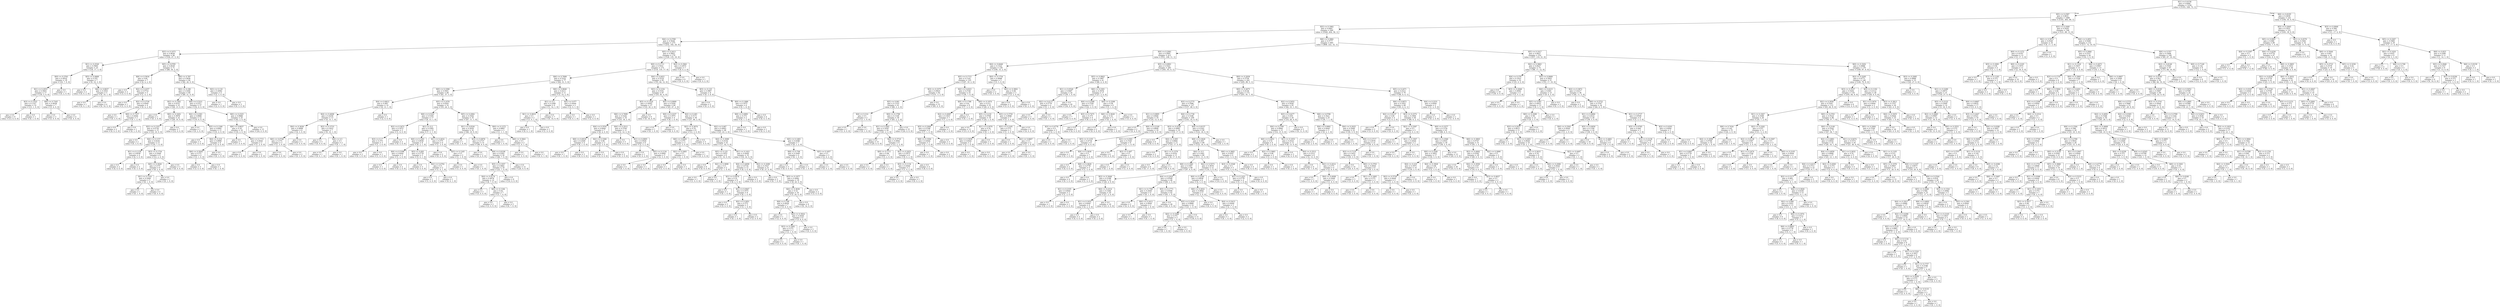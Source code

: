 digraph Tree {
node [shape=box] ;
0 [label="X[1] <= 0.4158\ngini = 0.4464\nsamples = 1230\nvalue = [1355, 528, 73, 1]"] ;
1 [label="X[5] <= 0.2587\ngini = 0.4631\nsamples = 1088\nvalue = [1161, 493, 69, 1]"] ;
0 -> 1 [labeldistance=2.5, labelangle=45, headlabel="True"] ;
2 [label="X[3] <= 0.1862\ngini = 0.4461\nsamples = 940\nvalue = [1040, 404, 56, 1]"] ;
1 -> 2 ;
3 [label="X[4] <= 0.2769\ngini = 0.5438\nsamples = 275\nvalue = [232, 182, 24, 0]"] ;
2 -> 3 ;
4 [label="X[3] <= 0.1073\ngini = 0.4638\nsamples = 96\nvalue = [104, 47, 5, 0]"] ;
3 -> 4 ;
5 [label="X[1] <= 0.2526\ngini = 0.5693\nsamples = 25\nvalue = [18, 17, 3, 0]"] ;
4 -> 5 ;
6 [label="X[0] <= 0.2763\ngini = 0.4032\nsamples = 18\nvalue = [18, 7, 0, 0]"] ;
5 -> 6 ;
7 [label="X[1] <= 0.2053\ngini = 0.3403\nsamples = 17\nvalue = [18, 5, 0, 0]"] ;
6 -> 7 ;
8 [label="X[3] <= 0.1033\ngini = 0.1327\nsamples = 10\nvalue = [13, 1, 0, 0]"] ;
7 -> 8 ;
9 [label="gini = 0.0\nsamples = 9\nvalue = [13, 0, 0, 0]"] ;
8 -> 9 ;
10 [label="gini = 0.0\nsamples = 1\nvalue = [0, 1, 0, 0]"] ;
8 -> 10 ;
11 [label="X[6] <= 0.7345\ngini = 0.4938\nsamples = 7\nvalue = [5, 4, 0, 0]"] ;
7 -> 11 ;
12 [label="gini = 0.0\nsamples = 3\nvalue = [5, 0, 0, 0]"] ;
11 -> 12 ;
13 [label="gini = 0.0\nsamples = 4\nvalue = [0, 4, 0, 0]"] ;
11 -> 13 ;
14 [label="gini = 0.0\nsamples = 1\nvalue = [0, 2, 0, 0]"] ;
6 -> 14 ;
15 [label="X[5] <= 0.0669\ngini = 0.355\nsamples = 7\nvalue = [0, 10, 3, 0]"] ;
5 -> 15 ;
16 [label="gini = 0.0\nsamples = 2\nvalue = [0, 0, 2, 0]"] ;
15 -> 16 ;
17 [label="X[6] <= 0.6637\ngini = 0.1653\nsamples = 5\nvalue = [0, 10, 1, 0]"] ;
15 -> 17 ;
18 [label="gini = 0.0\nsamples = 1\nvalue = [0, 0, 1, 0]"] ;
17 -> 18 ;
19 [label="gini = 0.0\nsamples = 4\nvalue = [0, 10, 0, 0]"] ;
17 -> 19 ;
20 [label="X[5] <= 0.0785\ngini = 0.4039\nsamples = 71\nvalue = [86, 30, 2, 0]"] ;
4 -> 20 ;
21 [label="X[6] <= 0.5634\ngini = 0.64\nsamples = 7\nvalue = [4, 4, 2, 0]"] ;
20 -> 21 ;
22 [label="gini = 0.0\nsamples = 2\nvalue = [3, 0, 0, 0]"] ;
21 -> 22 ;
23 [label="X[2] <= 0.2257\ngini = 0.5714\nsamples = 5\nvalue = [1, 4, 2, 0]"] ;
21 -> 23 ;
24 [label="gini = 0.0\nsamples = 1\nvalue = [1, 0, 0, 0]"] ;
23 -> 24 ;
25 [label="X[2] <= 0.2726\ngini = 0.4444\nsamples = 4\nvalue = [0, 4, 2, 0]"] ;
23 -> 25 ;
26 [label="gini = 0.0\nsamples = 1\nvalue = [0, 3, 0, 0]"] ;
25 -> 26 ;
27 [label="X[6] <= 0.7257\ngini = 0.4444\nsamples = 3\nvalue = [0, 1, 2, 0]"] ;
25 -> 27 ;
28 [label="gini = 0.0\nsamples = 2\nvalue = [0, 0, 2, 0]"] ;
27 -> 28 ;
29 [label="gini = 0.0\nsamples = 1\nvalue = [0, 1, 0, 0]"] ;
27 -> 29 ;
30 [label="X[6] <= 0.787\ngini = 0.3656\nsamples = 64\nvalue = [82, 26, 0, 0]"] ;
20 -> 30 ;
31 [label="X[4] <= 0.186\ngini = 0.3294\nsamples = 60\nvalue = [80, 21, 0, 0]"] ;
30 -> 31 ;
32 [label="X[2] <= 0.1562\ngini = 0.4331\nsamples = 23\nvalue = [28, 13, 0, 0]"] ;
31 -> 32 ;
33 [label="gini = 0.0\nsamples = 1\nvalue = [0, 3, 0, 0]"] ;
32 -> 33 ;
34 [label="X[0] <= 0.3202\ngini = 0.3878\nsamples = 22\nvalue = [28, 10, 0, 0]"] ;
32 -> 34 ;
35 [label="X[3] <= 0.1325\ngini = 0.4734\nsamples = 15\nvalue = [16, 10, 0, 0]"] ;
34 -> 35 ;
36 [label="gini = 0.0\nsamples = 2\nvalue = [0, 3, 0, 0]"] ;
35 -> 36 ;
37 [label="X[4] <= 0.1157\ngini = 0.4234\nsamples = 13\nvalue = [16, 7, 0, 0]"] ;
35 -> 37 ;
38 [label="X[1] <= 0.1158\ngini = 0.4938\nsamples = 4\nvalue = [4, 5, 0, 0]"] ;
37 -> 38 ;
39 [label="gini = 0.0\nsamples = 2\nvalue = [4, 0, 0, 0]"] ;
38 -> 39 ;
40 [label="gini = 0.0\nsamples = 2\nvalue = [0, 5, 0, 0]"] ;
38 -> 40 ;
41 [label="X[3] <= 0.1754\ngini = 0.2449\nsamples = 9\nvalue = [12, 2, 0, 0]"] ;
37 -> 41 ;
42 [label="X[0] <= 0.3026\ngini = 0.375\nsamples = 6\nvalue = [6, 2, 0, 0]"] ;
41 -> 42 ;
43 [label="X[1] <= 0.1316\ngini = 0.2449\nsamples = 5\nvalue = [6, 1, 0, 0]"] ;
42 -> 43 ;
44 [label="gini = 0.0\nsamples = 1\nvalue = [0, 1, 0, 0]"] ;
43 -> 44 ;
45 [label="gini = 0.0\nsamples = 4\nvalue = [6, 0, 0, 0]"] ;
43 -> 45 ;
46 [label="gini = 0.0\nsamples = 1\nvalue = [0, 1, 0, 0]"] ;
42 -> 46 ;
47 [label="gini = 0.0\nsamples = 3\nvalue = [6, 0, 0, 0]"] ;
41 -> 47 ;
48 [label="gini = 0.0\nsamples = 7\nvalue = [12, 0, 0, 0]"] ;
34 -> 48 ;
49 [label="X[6] <= 0.5221\ngini = 0.2311\nsamples = 37\nvalue = [52, 8, 0, 0]"] ;
31 -> 49 ;
50 [label="X[2] <= 0.2361\ngini = 0.4688\nsamples = 12\nvalue = [10, 6, 0, 0]"] ;
49 -> 50 ;
51 [label="gini = 0.0\nsamples = 1\nvalue = [0, 2, 0, 0]"] ;
50 -> 51 ;
52 [label="X[5] <= 0.1308\ngini = 0.4082\nsamples = 11\nvalue = [10, 4, 0, 0]"] ;
50 -> 52 ;
53 [label="gini = 0.0\nsamples = 5\nvalue = [7, 0, 0, 0]"] ;
52 -> 53 ;
54 [label="X[4] <= 0.219\ngini = 0.4898\nsamples = 6\nvalue = [3, 4, 0, 0]"] ;
52 -> 54 ;
55 [label="X[6] <= 0.5044\ngini = 0.375\nsamples = 4\nvalue = [3, 1, 0, 0]"] ;
54 -> 55 ;
56 [label="gini = 0.0\nsamples = 3\nvalue = [3, 0, 0, 0]"] ;
55 -> 56 ;
57 [label="gini = 0.0\nsamples = 1\nvalue = [0, 1, 0, 0]"] ;
55 -> 57 ;
58 [label="gini = 0.0\nsamples = 2\nvalue = [0, 3, 0, 0]"] ;
54 -> 58 ;
59 [label="X[0] <= 0.2325\ngini = 0.0868\nsamples = 25\nvalue = [42, 2, 0, 0]"] ;
49 -> 59 ;
60 [label="X[6] <= 0.6637\ngini = 0.18\nsamples = 10\nvalue = [18, 2, 0, 0]"] ;
59 -> 60 ;
61 [label="gini = 0.0\nsamples = 7\nvalue = [17, 0, 0, 0]"] ;
60 -> 61 ;
62 [label="X[5] <= 0.1715\ngini = 0.4444\nsamples = 3\nvalue = [1, 2, 0, 0]"] ;
60 -> 62 ;
63 [label="gini = 0.0\nsamples = 1\nvalue = [1, 0, 0, 0]"] ;
62 -> 63 ;
64 [label="gini = 0.0\nsamples = 2\nvalue = [0, 2, 0, 0]"] ;
62 -> 64 ;
65 [label="gini = 0.0\nsamples = 15\nvalue = [24, 0, 0, 0]"] ;
59 -> 65 ;
66 [label="X[3] <= 0.118\ngini = 0.4082\nsamples = 4\nvalue = [2, 5, 0, 0]"] ;
30 -> 66 ;
67 [label="gini = 0.0\nsamples = 1\nvalue = [2, 0, 0, 0]"] ;
66 -> 67 ;
68 [label="gini = 0.0\nsamples = 3\nvalue = [0, 5, 0, 0]"] ;
66 -> 68 ;
69 [label="X[5] <= 0.2413\ngini = 0.5603\nsamples = 179\nvalue = [128, 135, 19, 0]"] ;
3 -> 69 ;
70 [label="X[0] <= 0.1711\ngini = 0.5551\nsamples = 172\nvalue = [119, 135, 17, 0]"] ;
69 -> 70 ;
71 [label="X[6] <= 0.7699\ngini = 0.5332\nsamples = 77\nvalue = [64, 51, 5, 0]"] ;
70 -> 71 ;
72 [label="X[0] <= 0.1096\ngini = 0.5001\nsamples = 66\nvalue = [61, 37, 3, 0]"] ;
71 -> 72 ;
73 [label="X[4] <= 0.6612\ngini = 0.485\nsamples = 14\nvalue = [6, 13, 1, 0]"] ;
72 -> 73 ;
74 [label="X[4] <= 0.4008\ngini = 0.4259\nsamples = 13\nvalue = [4, 13, 1, 0]"] ;
73 -> 74 ;
75 [label="X[4] <= 0.3636\ngini = 0.4898\nsamples = 6\nvalue = [4, 3, 0, 0]"] ;
74 -> 75 ;
76 [label="X[0] <= 0.0746\ngini = 0.375\nsamples = 3\nvalue = [1, 3, 0, 0]"] ;
75 -> 76 ;
77 [label="gini = 0.0\nsamples = 1\nvalue = [1, 0, 0, 0]"] ;
76 -> 77 ;
78 [label="gini = 0.0\nsamples = 2\nvalue = [0, 3, 0, 0]"] ;
76 -> 78 ;
79 [label="gini = 0.0\nsamples = 3\nvalue = [3, 0, 0, 0]"] ;
75 -> 79 ;
80 [label="X[2] <= 0.3733\ngini = 0.1653\nsamples = 7\nvalue = [0, 10, 1, 0]"] ;
74 -> 80 ;
81 [label="gini = 0.0\nsamples = 5\nvalue = [0, 9, 0, 0]"] ;
80 -> 81 ;
82 [label="X[4] <= 0.5\ngini = 0.5\nsamples = 2\nvalue = [0, 1, 1, 0]"] ;
80 -> 82 ;
83 [label="gini = 0.0\nsamples = 1\nvalue = [0, 0, 1, 0]"] ;
82 -> 83 ;
84 [label="gini = 0.0\nsamples = 1\nvalue = [0, 1, 0, 0]"] ;
82 -> 84 ;
85 [label="gini = 0.0\nsamples = 1\nvalue = [2, 0, 0, 0]"] ;
73 -> 85 ;
86 [label="X[5] <= 0.1076\ngini = 0.4505\nsamples = 52\nvalue = [55, 24, 2, 0]"] ;
72 -> 86 ;
87 [label="X[6] <= 0.5221\ngini = 0.5165\nsamples = 17\nvalue = [8, 13, 1, 0]"] ;
86 -> 87 ;
88 [label="X[2] <= 0.3472\ngini = 0.1975\nsamples = 5\nvalue = [1, 8, 0, 0]"] ;
87 -> 88 ;
89 [label="X[3] <= 0.17\ngini = 0.375\nsamples = 3\nvalue = [1, 3, 0, 0]"] ;
88 -> 89 ;
90 [label="gini = 0.0\nsamples = 2\nvalue = [0, 3, 0, 0]"] ;
89 -> 90 ;
91 [label="gini = 0.0\nsamples = 1\nvalue = [1, 0, 0, 0]"] ;
89 -> 91 ;
92 [label="gini = 0.0\nsamples = 2\nvalue = [0, 5, 0, 0]"] ;
88 -> 92 ;
93 [label="X[1] <= 0.2\ngini = 0.5562\nsamples = 12\nvalue = [7, 5, 1, 0]"] ;
87 -> 93 ;
94 [label="X[0] <= 0.1491\ngini = 0.4938\nsamples = 8\nvalue = [6, 2, 1, 0]"] ;
93 -> 94 ;
95 [label="X[6] <= 0.5398\ngini = 0.4444\nsamples = 3\nvalue = [1, 2, 0, 0]"] ;
94 -> 95 ;
96 [label="gini = 0.0\nsamples = 1\nvalue = [1, 0, 0, 0]"] ;
95 -> 96 ;
97 [label="gini = 0.0\nsamples = 2\nvalue = [0, 2, 0, 0]"] ;
95 -> 97 ;
98 [label="X[5] <= 0.093\ngini = 0.2778\nsamples = 5\nvalue = [5, 0, 1, 0]"] ;
94 -> 98 ;
99 [label="gini = 0.0\nsamples = 3\nvalue = [4, 0, 0, 0]"] ;
98 -> 99 ;
100 [label="X[2] <= 0.4792\ngini = 0.5\nsamples = 2\nvalue = [1, 0, 1, 0]"] ;
98 -> 100 ;
101 [label="gini = 0.0\nsamples = 1\nvalue = [1, 0, 0, 0]"] ;
100 -> 101 ;
102 [label="gini = 0.0\nsamples = 1\nvalue = [0, 0, 1, 0]"] ;
100 -> 102 ;
103 [label="X[1] <= 0.2632\ngini = 0.375\nsamples = 4\nvalue = [1, 3, 0, 0]"] ;
93 -> 103 ;
104 [label="gini = 0.0\nsamples = 2\nvalue = [0, 2, 0, 0]"] ;
103 -> 104 ;
105 [label="X[3] <= 0.1245\ngini = 0.5\nsamples = 2\nvalue = [1, 1, 0, 0]"] ;
103 -> 105 ;
106 [label="gini = 0.0\nsamples = 1\nvalue = [1, 0, 0, 0]"] ;
105 -> 106 ;
107 [label="gini = 0.0\nsamples = 1\nvalue = [0, 1, 0, 0]"] ;
105 -> 107 ;
108 [label="X[5] <= 0.2064\ngini = 0.3304\nsamples = 35\nvalue = [47, 11, 1, 0]"] ;
86 -> 108 ;
109 [label="X[1] <= 0.0526\ngini = 0.2934\nsamples = 32\nvalue = [46, 10, 0, 0]"] ;
108 -> 109 ;
110 [label="gini = 0.0\nsamples = 1\nvalue = [0, 1, 0, 0]"] ;
109 -> 110 ;
111 [label="X[3] <= 0.0876\ngini = 0.2737\nsamples = 31\nvalue = [46, 9, 0, 0]"] ;
109 -> 111 ;
112 [label="gini = 0.0\nsamples = 1\nvalue = [0, 2, 0, 0]"] ;
111 -> 112 ;
113 [label="X[6] <= 0.6106\ngini = 0.2293\nsamples = 30\nvalue = [46, 7, 0, 0]"] ;
111 -> 113 ;
114 [label="X[5] <= 0.1657\ngini = 0.3662\nsamples = 18\nvalue = [22, 7, 0, 0]"] ;
113 -> 114 ;
115 [label="X[4] <= 0.4174\ngini = 0.4978\nsamples = 10\nvalue = [8, 7, 0, 0]"] ;
114 -> 115 ;
116 [label="gini = 0.0\nsamples = 3\nvalue = [5, 0, 0, 0]"] ;
115 -> 116 ;
117 [label="X[0] <= 0.1184\ngini = 0.42\nsamples = 7\nvalue = [3, 7, 0, 0]"] ;
115 -> 117 ;
118 [label="gini = 0.0\nsamples = 2\nvalue = [3, 0, 0, 0]"] ;
117 -> 118 ;
119 [label="gini = 0.0\nsamples = 5\nvalue = [0, 7, 0, 0]"] ;
117 -> 119 ;
120 [label="gini = 0.0\nsamples = 8\nvalue = [14, 0, 0, 0]"] ;
114 -> 120 ;
121 [label="gini = 0.0\nsamples = 12\nvalue = [24, 0, 0, 0]"] ;
113 -> 121 ;
122 [label="X[0] <= 0.1272\ngini = 0.6667\nsamples = 3\nvalue = [1, 1, 1, 0]"] ;
108 -> 122 ;
123 [label="gini = 0.0\nsamples = 1\nvalue = [0, 1, 0, 0]"] ;
122 -> 123 ;
124 [label="X[6] <= 0.5841\ngini = 0.5\nsamples = 2\nvalue = [1, 0, 1, 0]"] ;
122 -> 124 ;
125 [label="gini = 0.0\nsamples = 1\nvalue = [1, 0, 0, 0]"] ;
124 -> 125 ;
126 [label="gini = 0.0\nsamples = 1\nvalue = [0, 0, 1, 0]"] ;
124 -> 126 ;
127 [label="X[6] <= 0.9646\ngini = 0.4211\nsamples = 11\nvalue = [3, 14, 2, 0]"] ;
71 -> 127 ;
128 [label="X[1] <= 0.1\ngini = 0.2266\nsamples = 9\nvalue = [1, 14, 1, 0]"] ;
127 -> 128 ;
129 [label="X[1] <= 0.0632\ngini = 0.5\nsamples = 2\nvalue = [1, 0, 1, 0]"] ;
128 -> 129 ;
130 [label="gini = 0.0\nsamples = 1\nvalue = [0, 0, 1, 0]"] ;
129 -> 130 ;
131 [label="gini = 0.0\nsamples = 1\nvalue = [1, 0, 0, 0]"] ;
129 -> 131 ;
132 [label="gini = 0.0\nsamples = 7\nvalue = [0, 14, 0, 0]"] ;
128 -> 132 ;
133 [label="X[3] <= 0.077\ngini = 0.4444\nsamples = 2\nvalue = [2, 0, 1, 0]"] ;
127 -> 133 ;
134 [label="gini = 0.0\nsamples = 1\nvalue = [0, 0, 1, 0]"] ;
133 -> 134 ;
135 [label="gini = 0.0\nsamples = 1\nvalue = [2, 0, 0, 0]"] ;
133 -> 135 ;
136 [label="X[4] <= 0.4421\ngini = 0.5516\nsamples = 95\nvalue = [55, 84, 12, 0]"] ;
70 -> 136 ;
137 [label="X[3] <= 0.1234\ngini = 0.5101\nsamples = 87\nvalue = [55, 81, 4, 0]"] ;
136 -> 137 ;
138 [label="X[5] <= 0.1424\ngini = 0.4045\nsamples = 27\nvalue = [10, 34, 2, 0]"] ;
137 -> 138 ;
139 [label="X[6] <= 0.7699\ngini = 0.5244\nsamples = 18\nvalue = [10, 18, 2, 0]"] ;
138 -> 139 ;
140 [label="X[4] <= 0.3554\ngini = 0.4444\nsamples = 7\nvalue = [8, 4, 0, 0]"] ;
139 -> 140 ;
141 [label="X[6] <= 0.6018\ngini = 0.2449\nsamples = 4\nvalue = [6, 1, 0, 0]"] ;
140 -> 141 ;
142 [label="gini = 0.0\nsamples = 1\nvalue = [0, 1, 0, 0]"] ;
141 -> 142 ;
143 [label="gini = 0.0\nsamples = 3\nvalue = [6, 0, 0, 0]"] ;
141 -> 143 ;
144 [label="X[2] <= 0.3368\ngini = 0.48\nsamples = 3\nvalue = [2, 3, 0, 0]"] ;
140 -> 144 ;
145 [label="gini = 0.0\nsamples = 1\nvalue = [2, 0, 0, 0]"] ;
144 -> 145 ;
146 [label="gini = 0.0\nsamples = 2\nvalue = [0, 3, 0, 0]"] ;
144 -> 146 ;
147 [label="X[4] <= 0.3512\ngini = 0.3704\nsamples = 11\nvalue = [2, 14, 2, 0]"] ;
139 -> 147 ;
148 [label="gini = 0.0\nsamples = 5\nvalue = [0, 9, 0, 0]"] ;
147 -> 148 ;
149 [label="X[1] <= 0.0895\ngini = 0.5926\nsamples = 6\nvalue = [2, 5, 2, 0]"] ;
147 -> 149 ;
150 [label="gini = 0.0\nsamples = 1\nvalue = [0, 0, 2, 0]"] ;
149 -> 150 ;
151 [label="X[5] <= 0.1134\ngini = 0.4082\nsamples = 5\nvalue = [2, 5, 0, 0]"] ;
149 -> 151 ;
152 [label="gini = 0.0\nsamples = 4\nvalue = [0, 5, 0, 0]"] ;
151 -> 152 ;
153 [label="gini = 0.0\nsamples = 1\nvalue = [2, 0, 0, 0]"] ;
151 -> 153 ;
154 [label="gini = 0.0\nsamples = 9\nvalue = [0, 16, 0, 0]"] ;
138 -> 154 ;
155 [label="X[5] <= 0.0669\ngini = 0.5204\nsamples = 60\nvalue = [45, 47, 2, 0]"] ;
137 -> 155 ;
156 [label="X[0] <= 0.2237\ngini = 0.1975\nsamples = 4\nvalue = [8, 1, 0, 0]"] ;
155 -> 156 ;
157 [label="gini = 0.0\nsamples = 1\nvalue = [0, 1, 0, 0]"] ;
156 -> 157 ;
158 [label="gini = 0.0\nsamples = 3\nvalue = [8, 0, 0, 0]"] ;
156 -> 158 ;
159 [label="X[2] <= 0.283\ngini = 0.5171\nsamples = 56\nvalue = [37, 46, 2, 0]"] ;
155 -> 159 ;
160 [label="X[2] <= 0.2674\ngini = 0.32\nsamples = 8\nvalue = [12, 3, 0, 0]"] ;
159 -> 160 ;
161 [label="X[6] <= 0.6283\ngini = 0.375\nsamples = 3\nvalue = [1, 3, 0, 0]"] ;
160 -> 161 ;
162 [label="X[2] <= 0.2483\ngini = 0.5\nsamples = 2\nvalue = [1, 1, 0, 0]"] ;
161 -> 162 ;
163 [label="gini = 0.0\nsamples = 1\nvalue = [1, 0, 0, 0]"] ;
162 -> 163 ;
164 [label="gini = 0.0\nsamples = 1\nvalue = [0, 1, 0, 0]"] ;
162 -> 164 ;
165 [label="gini = 0.0\nsamples = 1\nvalue = [0, 2, 0, 0]"] ;
161 -> 165 ;
166 [label="gini = 0.0\nsamples = 5\nvalue = [11, 0, 0, 0]"] ;
160 -> 166 ;
167 [label="X[2] <= 0.467\ngini = 0.4943\nsamples = 48\nvalue = [25, 43, 2, 0]"] ;
159 -> 167 ;
168 [label="X[4] <= 0.3099\ngini = 0.4102\nsamples = 41\nvalue = [17, 42, 0, 0]"] ;
167 -> 168 ;
169 [label="X[5] <= 0.125\ngini = 0.1653\nsamples = 8\nvalue = [1, 10, 0, 0]"] ;
168 -> 169 ;
170 [label="gini = 0.0\nsamples = 6\nvalue = [0, 9, 0, 0]"] ;
169 -> 170 ;
171 [label="X[2] <= 0.3698\ngini = 0.5\nsamples = 2\nvalue = [1, 1, 0, 0]"] ;
169 -> 171 ;
172 [label="gini = 0.0\nsamples = 1\nvalue = [1, 0, 0, 0]"] ;
171 -> 172 ;
173 [label="gini = 0.0\nsamples = 1\nvalue = [0, 1, 0, 0]"] ;
171 -> 173 ;
174 [label="X[1] <= 0.1421\ngini = 0.4444\nsamples = 33\nvalue = [16, 32, 0, 0]"] ;
168 -> 174 ;
175 [label="X[4] <= 0.4008\ngini = 0.4734\nsamples = 12\nvalue = [8, 5, 0, 0]"] ;
174 -> 175 ;
176 [label="X[1] <= 0.0474\ngini = 0.32\nsamples = 9\nvalue = [8, 2, 0, 0]"] ;
175 -> 176 ;
177 [label="gini = 0.0\nsamples = 1\nvalue = [0, 1, 0, 0]"] ;
176 -> 177 ;
178 [label="X[1] <= 0.0947\ngini = 0.1975\nsamples = 8\nvalue = [8, 1, 0, 0]"] ;
176 -> 178 ;
179 [label="gini = 0.0\nsamples = 5\nvalue = [5, 0, 0, 0]"] ;
178 -> 179 ;
180 [label="X[2] <= 0.2951\ngini = 0.375\nsamples = 3\nvalue = [3, 1, 0, 0]"] ;
178 -> 180 ;
181 [label="gini = 0.0\nsamples = 1\nvalue = [0, 1, 0, 0]"] ;
180 -> 181 ;
182 [label="gini = 0.0\nsamples = 2\nvalue = [3, 0, 0, 0]"] ;
180 -> 182 ;
183 [label="gini = 0.0\nsamples = 3\nvalue = [0, 3, 0, 0]"] ;
175 -> 183 ;
184 [label="X[2] <= 0.3299\ngini = 0.3527\nsamples = 21\nvalue = [8, 27, 0, 0]"] ;
174 -> 184 ;
185 [label="gini = 0.0\nsamples = 3\nvalue = [0, 7, 0, 0]"] ;
184 -> 185 ;
186 [label="X[5] <= 0.1977\ngini = 0.4082\nsamples = 18\nvalue = [8, 20, 0, 0]"] ;
184 -> 186 ;
187 [label="X[4] <= 0.3636\ngini = 0.32\nsamples = 16\nvalue = [5, 20, 0, 0]"] ;
186 -> 187 ;
188 [label="X[6] <= 0.708\ngini = 0.4959\nsamples = 7\nvalue = [5, 6, 0, 0]"] ;
187 -> 188 ;
189 [label="gini = 0.0\nsamples = 1\nvalue = [2, 0, 0, 0]"] ;
188 -> 189 ;
190 [label="X[2] <= 0.3924\ngini = 0.4444\nsamples = 6\nvalue = [3, 6, 0, 0]"] ;
188 -> 190 ;
191 [label="X[3] <= 0.1692\ngini = 0.375\nsamples = 3\nvalue = [3, 1, 0, 0]"] ;
190 -> 191 ;
192 [label="gini = 0.0\nsamples = 2\nvalue = [3, 0, 0, 0]"] ;
191 -> 192 ;
193 [label="gini = 0.0\nsamples = 1\nvalue = [0, 1, 0, 0]"] ;
191 -> 193 ;
194 [label="gini = 0.0\nsamples = 3\nvalue = [0, 5, 0, 0]"] ;
190 -> 194 ;
195 [label="gini = 0.0\nsamples = 9\nvalue = [0, 14, 0, 0]"] ;
187 -> 195 ;
196 [label="gini = 0.0\nsamples = 2\nvalue = [3, 0, 0, 0]"] ;
186 -> 196 ;
197 [label="X[5] <= 0.1483\ngini = 0.4298\nsamples = 7\nvalue = [8, 1, 2, 0]"] ;
167 -> 197 ;
198 [label="X[6] <= 0.708\ngini = 0.2449\nsamples = 4\nvalue = [6, 1, 0, 0]"] ;
197 -> 198 ;
199 [label="gini = 0.0\nsamples = 3\nvalue = [6, 0, 0, 0]"] ;
198 -> 199 ;
200 [label="gini = 0.0\nsamples = 1\nvalue = [0, 1, 0, 0]"] ;
198 -> 200 ;
201 [label="X[5] <= 0.1657\ngini = 0.5\nsamples = 3\nvalue = [2, 0, 2, 0]"] ;
197 -> 201 ;
202 [label="gini = 0.0\nsamples = 1\nvalue = [0, 0, 2, 0]"] ;
201 -> 202 ;
203 [label="gini = 0.0\nsamples = 2\nvalue = [2, 0, 0, 0]"] ;
201 -> 203 ;
204 [label="X[5] <= 0.125\ngini = 0.3967\nsamples = 8\nvalue = [0, 3, 8, 0]"] ;
136 -> 204 ;
205 [label="gini = 0.0\nsamples = 2\nvalue = [0, 2, 0, 0]"] ;
204 -> 205 ;
206 [label="X[0] <= 0.1886\ngini = 0.1975\nsamples = 6\nvalue = [0, 1, 8, 0]"] ;
204 -> 206 ;
207 [label="X[6] <= 0.6991\ngini = 0.375\nsamples = 2\nvalue = [0, 1, 3, 0]"] ;
206 -> 207 ;
208 [label="gini = 0.0\nsamples = 1\nvalue = [0, 1, 0, 0]"] ;
207 -> 208 ;
209 [label="gini = 0.0\nsamples = 1\nvalue = [0, 0, 3, 0]"] ;
207 -> 209 ;
210 [label="gini = 0.0\nsamples = 4\nvalue = [0, 0, 5, 0]"] ;
206 -> 210 ;
211 [label="X[2] <= 0.3941\ngini = 0.2975\nsamples = 7\nvalue = [9, 0, 2, 0]"] ;
69 -> 211 ;
212 [label="gini = 0.0\nsamples = 6\nvalue = [9, 0, 0, 0]"] ;
211 -> 212 ;
213 [label="gini = 0.0\nsamples = 1\nvalue = [0, 0, 2, 0]"] ;
211 -> 213 ;
214 [label="X[6] <= 0.3982\ngini = 0.3777\nsamples = 665\nvalue = [808, 222, 32, 1]"] ;
2 -> 214 ;
215 [label="X[0] <= 0.2061\ngini = 0.2995\nsamples = 413\nvalue = [551, 108, 11, 1]"] ;
214 -> 215 ;
216 [label="X[4] <= 0.6446\ngini = 0.1522\nsamples = 130\nvalue = [190, 15, 2, 0]"] ;
215 -> 216 ;
217 [label="X[5] <= 0.1715\ngini = 0.1143\nsamples = 125\nvalue = [187, 10, 2, 0]"] ;
216 -> 217 ;
218 [label="X[3] <= 0.3375\ngini = 0.0625\nsamples = 92\nvalue = [151, 3, 2, 0]"] ;
217 -> 218 ;
219 [label="X[5] <= 0.061\ngini = 0.1333\nsamples = 41\nvalue = [66, 3, 2, 0]"] ;
218 -> 219 ;
220 [label="X[4] <= 0.314\ngini = 0.5\nsamples = 2\nvalue = [1, 1, 0, 0]"] ;
219 -> 220 ;
221 [label="gini = 0.0\nsamples = 1\nvalue = [1, 0, 0, 0]"] ;
220 -> 221 ;
222 [label="gini = 0.0\nsamples = 1\nvalue = [0, 1, 0, 0]"] ;
220 -> 222 ;
223 [label="X[0] <= 0.1798\ngini = 0.1109\nsamples = 39\nvalue = [65, 2, 2, 0]"] ;
219 -> 223 ;
224 [label="X[1] <= 0.1842\ngini = 0.1659\nsamples = 24\nvalue = [41, 2, 2, 0]"] ;
223 -> 224 ;
225 [label="gini = 0.0\nsamples = 15\nvalue = [29, 0, 0, 0]"] ;
224 -> 225 ;
226 [label="X[4] <= 0.3719\ngini = 0.4062\nsamples = 9\nvalue = [12, 2, 2, 0]"] ;
224 -> 226 ;
227 [label="X[0] <= 0.1711\ngini = 0.48\nsamples = 3\nvalue = [3, 2, 0, 0]"] ;
226 -> 227 ;
228 [label="gini = 0.0\nsamples = 2\nvalue = [3, 0, 0, 0]"] ;
227 -> 228 ;
229 [label="gini = 0.0\nsamples = 1\nvalue = [0, 2, 0, 0]"] ;
227 -> 229 ;
230 [label="X[1] <= 0.2053\ngini = 0.2975\nsamples = 6\nvalue = [9, 0, 2, 0]"] ;
226 -> 230 ;
231 [label="X[5] <= 0.1134\ngini = 0.4444\nsamples = 2\nvalue = [1, 0, 2, 0]"] ;
230 -> 231 ;
232 [label="gini = 0.0\nsamples = 1\nvalue = [1, 0, 0, 0]"] ;
231 -> 232 ;
233 [label="gini = 0.0\nsamples = 1\nvalue = [0, 0, 2, 0]"] ;
231 -> 233 ;
234 [label="gini = 0.0\nsamples = 4\nvalue = [8, 0, 0, 0]"] ;
230 -> 234 ;
235 [label="gini = 0.0\nsamples = 15\nvalue = [24, 0, 0, 0]"] ;
223 -> 235 ;
236 [label="gini = 0.0\nsamples = 51\nvalue = [85, 0, 0, 0]"] ;
218 -> 236 ;
237 [label="X[2] <= 0.4323\ngini = 0.2726\nsamples = 33\nvalue = [36, 7, 0, 0]"] ;
217 -> 237 ;
238 [label="X[0] <= 0.1798\ngini = 0.42\nsamples = 8\nvalue = [7, 3, 0, 0]"] ;
237 -> 238 ;
239 [label="X[2] <= 0.4097\ngini = 0.3457\nsamples = 7\nvalue = [7, 2, 0, 0]"] ;
238 -> 239 ;
240 [label="X[5] <= 0.2064\ngini = 0.2188\nsamples = 6\nvalue = [7, 1, 0, 0]"] ;
239 -> 240 ;
241 [label="X[6] <= 0.3304\ngini = 0.4444\nsamples = 3\nvalue = [2, 1, 0, 0]"] ;
240 -> 241 ;
242 [label="gini = 0.0\nsamples = 1\nvalue = [0, 1, 0, 0]"] ;
241 -> 242 ;
243 [label="gini = 0.0\nsamples = 2\nvalue = [2, 0, 0, 0]"] ;
241 -> 243 ;
244 [label="gini = 0.0\nsamples = 3\nvalue = [5, 0, 0, 0]"] ;
240 -> 244 ;
245 [label="gini = 0.0\nsamples = 1\nvalue = [0, 1, 0, 0]"] ;
239 -> 245 ;
246 [label="gini = 0.0\nsamples = 1\nvalue = [0, 1, 0, 0]"] ;
238 -> 246 ;
247 [label="X[0] <= 0.1974\ngini = 0.213\nsamples = 25\nvalue = [29, 4, 0, 0]"] ;
237 -> 247 ;
248 [label="X[5] <= 0.218\ngini = 0.0768\nsamples = 18\nvalue = [24, 1, 0, 0]"] ;
247 -> 248 ;
249 [label="gini = 0.0\nsamples = 11\nvalue = [15, 0, 0, 0]"] ;
248 -> 249 ;
250 [label="X[1] <= 0.2079\ngini = 0.18\nsamples = 7\nvalue = [9, 1, 0, 0]"] ;
248 -> 250 ;
251 [label="X[2] <= 0.5938\ngini = 0.4444\nsamples = 2\nvalue = [2, 1, 0, 0]"] ;
250 -> 251 ;
252 [label="gini = 0.0\nsamples = 1\nvalue = [0, 1, 0, 0]"] ;
251 -> 252 ;
253 [label="gini = 0.0\nsamples = 1\nvalue = [2, 0, 0, 0]"] ;
251 -> 253 ;
254 [label="gini = 0.0\nsamples = 5\nvalue = [7, 0, 0, 0]"] ;
250 -> 254 ;
255 [label="X[3] <= 0.3759\ngini = 0.4688\nsamples = 7\nvalue = [5, 3, 0, 0]"] ;
247 -> 255 ;
256 [label="X[3] <= 0.2195\ngini = 0.375\nsamples = 3\nvalue = [1, 3, 0, 0]"] ;
255 -> 256 ;
257 [label="gini = 0.0\nsamples = 1\nvalue = [0, 2, 0, 0]"] ;
256 -> 257 ;
258 [label="X[2] <= 0.6667\ngini = 0.5\nsamples = 2\nvalue = [1, 1, 0, 0]"] ;
256 -> 258 ;
259 [label="gini = 0.0\nsamples = 1\nvalue = [1, 0, 0, 0]"] ;
258 -> 259 ;
260 [label="gini = 0.0\nsamples = 1\nvalue = [0, 1, 0, 0]"] ;
258 -> 260 ;
261 [label="gini = 0.0\nsamples = 4\nvalue = [4, 0, 0, 0]"] ;
255 -> 261 ;
262 [label="X[0] <= 0.1754\ngini = 0.4688\nsamples = 5\nvalue = [3, 5, 0, 0]"] ;
216 -> 262 ;
263 [label="gini = 0.0\nsamples = 2\nvalue = [0, 3, 0, 0]"] ;
262 -> 263 ;
264 [label="X[2] <= 0.3802\ngini = 0.48\nsamples = 3\nvalue = [3, 2, 0, 0]"] ;
262 -> 264 ;
265 [label="gini = 0.0\nsamples = 2\nvalue = [3, 0, 0, 0]"] ;
264 -> 265 ;
266 [label="gini = 0.0\nsamples = 1\nvalue = [0, 2, 0, 0]"] ;
264 -> 266 ;
267 [label="X[5] <= 0.0901\ngini = 0.3541\nsamples = 283\nvalue = [361, 93, 9, 1]"] ;
215 -> 267 ;
268 [label="X[5] <= 0.0843\ngini = 0.1987\nsamples = 41\nvalue = [66, 4, 4, 0]"] ;
267 -> 268 ;
269 [label="X[1] <= 0.0526\ngini = 0.0487\nsamples = 24\nvalue = [39, 1, 0, 0]"] ;
268 -> 269 ;
270 [label="X[2] <= 0.4115\ngini = 0.2778\nsamples = 4\nvalue = [5, 1, 0, 0]"] ;
269 -> 270 ;
271 [label="gini = 0.0\nsamples = 3\nvalue = [5, 0, 0, 0]"] ;
270 -> 271 ;
272 [label="gini = 0.0\nsamples = 1\nvalue = [0, 1, 0, 0]"] ;
270 -> 272 ;
273 [label="gini = 0.0\nsamples = 20\nvalue = [34, 0, 0, 0]"] ;
269 -> 273 ;
274 [label="X[6] <= 0.2301\ngini = 0.3478\nsamples = 17\nvalue = [27, 3, 4, 0]"] ;
268 -> 274 ;
275 [label="X[0] <= 0.2588\ngini = 0.1528\nsamples = 11\nvalue = [22, 2, 0, 0]"] ;
274 -> 275 ;
276 [label="gini = 0.0\nsamples = 7\nvalue = [16, 0, 0, 0]"] ;
275 -> 276 ;
277 [label="X[3] <= 0.7475\ngini = 0.375\nsamples = 4\nvalue = [6, 2, 0, 0]"] ;
275 -> 277 ;
278 [label="X[3] <= 0.4778\ngini = 0.5\nsamples = 3\nvalue = [2, 2, 0, 0]"] ;
277 -> 278 ;
279 [label="gini = 0.0\nsamples = 2\nvalue = [2, 0, 0, 0]"] ;
278 -> 279 ;
280 [label="gini = 0.0\nsamples = 1\nvalue = [0, 2, 0, 0]"] ;
278 -> 280 ;
281 [label="gini = 0.0\nsamples = 1\nvalue = [4, 0, 0, 0]"] ;
277 -> 281 ;
282 [label="X[4] <= 0.3306\ngini = 0.58\nsamples = 6\nvalue = [5, 1, 4, 0]"] ;
274 -> 282 ;
283 [label="X[6] <= 0.3628\ngini = 0.32\nsamples = 3\nvalue = [0, 1, 4, 0]"] ;
282 -> 283 ;
284 [label="gini = 0.0\nsamples = 2\nvalue = [0, 0, 4, 0]"] ;
283 -> 284 ;
285 [label="gini = 0.0\nsamples = 1\nvalue = [0, 1, 0, 0]"] ;
283 -> 285 ;
286 [label="gini = 0.0\nsamples = 3\nvalue = [5, 0, 0, 0]"] ;
282 -> 286 ;
287 [label="X[0] <= 0.2939\ngini = 0.3756\nsamples = 242\nvalue = [295, 89, 5, 1]"] ;
267 -> 287 ;
288 [label="X[0] <= 0.2675\ngini = 0.4136\nsamples = 172\nvalue = [201, 81, 1, 0]"] ;
287 -> 288 ;
289 [label="X[3] <= 0.2775\ngini = 0.3586\nsamples = 127\nvalue = [157, 48, 0, 0]"] ;
288 -> 289 ;
290 [label="X[1] <= 0.0895\ngini = 0.4946\nsamples = 18\nvalue = [16, 13, 0, 0]"] ;
289 -> 290 ;
291 [label="gini = 0.0\nsamples = 2\nvalue = [0, 4, 0, 0]"] ;
290 -> 291 ;
292 [label="X[0] <= 0.2149\ngini = 0.4608\nsamples = 16\nvalue = [16, 9, 0, 0]"] ;
290 -> 292 ;
293 [label="X[5] <= 0.1105\ngini = 0.4734\nsamples = 8\nvalue = [5, 8, 0, 0]"] ;
292 -> 293 ;
294 [label="gini = 0.0\nsamples = 1\nvalue = [0, 3, 0, 0]"] ;
293 -> 294 ;
295 [label="X[4] <= 0.3636\ngini = 0.5\nsamples = 7\nvalue = [5, 5, 0, 0]"] ;
293 -> 295 ;
296 [label="gini = 0.0\nsamples = 2\nvalue = [4, 0, 0, 0]"] ;
295 -> 296 ;
297 [label="X[6] <= 0.3628\ngini = 0.2778\nsamples = 5\nvalue = [1, 5, 0, 0]"] ;
295 -> 297 ;
298 [label="gini = 0.0\nsamples = 4\nvalue = [0, 5, 0, 0]"] ;
297 -> 298 ;
299 [label="gini = 0.0\nsamples = 1\nvalue = [1, 0, 0, 0]"] ;
297 -> 299 ;
300 [label="X[3] <= 0.2581\ngini = 0.1528\nsamples = 8\nvalue = [11, 1, 0, 0]"] ;
292 -> 300 ;
301 [label="gini = 0.0\nsamples = 6\nvalue = [10, 0, 0, 0]"] ;
300 -> 301 ;
302 [label="X[2] <= 0.467\ngini = 0.5\nsamples = 2\nvalue = [1, 1, 0, 0]"] ;
300 -> 302 ;
303 [label="gini = 0.0\nsamples = 1\nvalue = [0, 1, 0, 0]"] ;
302 -> 303 ;
304 [label="gini = 0.0\nsamples = 1\nvalue = [1, 0, 0, 0]"] ;
302 -> 304 ;
305 [label="X[4] <= 0.1736\ngini = 0.3186\nsamples = 109\nvalue = [141, 35, 0, 0]"] ;
289 -> 305 ;
306 [label="X[3] <= 0.4195\ngini = 0.4985\nsamples = 19\nvalue = [19, 17, 0, 0]"] ;
305 -> 306 ;
307 [label="gini = 0.0\nsamples = 6\nvalue = [9, 0, 0, 0]"] ;
306 -> 307 ;
308 [label="X[4] <= 0.095\ngini = 0.4664\nsamples = 13\nvalue = [10, 17, 0, 0]"] ;
306 -> 308 ;
309 [label="gini = 0.0\nsamples = 2\nvalue = [2, 0, 0, 0]"] ;
308 -> 309 ;
310 [label="X[1] <= 0.1579\ngini = 0.4352\nsamples = 11\nvalue = [8, 17, 0, 0]"] ;
308 -> 310 ;
311 [label="gini = 0.0\nsamples = 8\nvalue = [0, 17, 0, 0]"] ;
310 -> 311 ;
312 [label="gini = 0.0\nsamples = 3\nvalue = [8, 0, 0, 0]"] ;
310 -> 312 ;
313 [label="X[4] <= 0.6157\ngini = 0.2241\nsamples = 90\nvalue = [122, 18, 0, 0]"] ;
305 -> 313 ;
314 [label="X[6] <= 0.3628\ngini = 0.205\nsamples = 89\nvalue = [122, 16, 0, 0]"] ;
313 -> 314 ;
315 [label="X[4] <= 0.5\ngini = 0.1641\nsamples = 80\nvalue = [111, 11, 0, 0]"] ;
314 -> 315 ;
316 [label="X[6] <= 0.1681\ngini = 0.1097\nsamples = 68\nvalue = [97, 6, 0, 0]"] ;
315 -> 316 ;
317 [label="X[2] <= 0.3646\ngini = 0.2188\nsamples = 22\nvalue = [28, 4, 0, 0]"] ;
316 -> 317 ;
318 [label="X[1] <= 0.2105\ngini = 0.4444\nsamples = 2\nvalue = [1, 2, 0, 0]"] ;
317 -> 318 ;
319 [label="gini = 0.0\nsamples = 1\nvalue = [0, 2, 0, 0]"] ;
318 -> 319 ;
320 [label="gini = 0.0\nsamples = 1\nvalue = [1, 0, 0, 0]"] ;
318 -> 320 ;
321 [label="X[4] <= 0.2314\ngini = 0.1284\nsamples = 20\nvalue = [27, 2, 0, 0]"] ;
317 -> 321 ;
322 [label="X[1] <= 0.1632\ngini = 0.4444\nsamples = 4\nvalue = [4, 2, 0, 0]"] ;
321 -> 322 ;
323 [label="gini = 0.0\nsamples = 2\nvalue = [4, 0, 0, 0]"] ;
322 -> 323 ;
324 [label="gini = 0.0\nsamples = 2\nvalue = [0, 2, 0, 0]"] ;
322 -> 324 ;
325 [label="gini = 0.0\nsamples = 16\nvalue = [23, 0, 0, 0]"] ;
321 -> 325 ;
326 [label="X[4] <= 0.2025\ngini = 0.0548\nsamples = 46\nvalue = [69, 2, 0, 0]"] ;
316 -> 326 ;
327 [label="X[1] <= 0.1789\ngini = 0.2449\nsamples = 4\nvalue = [6, 1, 0, 0]"] ;
326 -> 327 ;
328 [label="gini = 0.0\nsamples = 2\nvalue = [4, 0, 0, 0]"] ;
327 -> 328 ;
329 [label="X[0] <= 0.2412\ngini = 0.4444\nsamples = 2\nvalue = [2, 1, 0, 0]"] ;
327 -> 329 ;
330 [label="gini = 0.0\nsamples = 1\nvalue = [2, 0, 0, 0]"] ;
329 -> 330 ;
331 [label="gini = 0.0\nsamples = 1\nvalue = [0, 1, 0, 0]"] ;
329 -> 331 ;
332 [label="X[5] <= 0.1773\ngini = 0.0308\nsamples = 42\nvalue = [63, 1, 0, 0]"] ;
326 -> 332 ;
333 [label="gini = 0.0\nsamples = 28\nvalue = [42, 0, 0, 0]"] ;
332 -> 333 ;
334 [label="X[5] <= 0.1919\ngini = 0.0868\nsamples = 14\nvalue = [21, 1, 0, 0]"] ;
332 -> 334 ;
335 [label="X[4] <= 0.3388\ngini = 0.375\nsamples = 3\nvalue = [3, 1, 0, 0]"] ;
334 -> 335 ;
336 [label="gini = 0.0\nsamples = 1\nvalue = [0, 1, 0, 0]"] ;
335 -> 336 ;
337 [label="gini = 0.0\nsamples = 2\nvalue = [3, 0, 0, 0]"] ;
335 -> 337 ;
338 [label="gini = 0.0\nsamples = 11\nvalue = [18, 0, 0, 0]"] ;
334 -> 338 ;
339 [label="X[2] <= 0.5573\ngini = 0.3878\nsamples = 12\nvalue = [14, 5, 0, 0]"] ;
315 -> 339 ;
340 [label="X[0] <= 0.2544\ngini = 0.4938\nsamples = 6\nvalue = [4, 5, 0, 0]"] ;
339 -> 340 ;
341 [label="X[6] <= 0.2832\ngini = 0.4082\nsamples = 5\nvalue = [2, 5, 0, 0]"] ;
340 -> 341 ;
342 [label="gini = 0.0\nsamples = 2\nvalue = [0, 4, 0, 0]"] ;
341 -> 342 ;
343 [label="X[4] <= 0.5413\ngini = 0.4444\nsamples = 3\nvalue = [2, 1, 0, 0]"] ;
341 -> 343 ;
344 [label="gini = 0.0\nsamples = 1\nvalue = [0, 1, 0, 0]"] ;
343 -> 344 ;
345 [label="gini = 0.0\nsamples = 2\nvalue = [2, 0, 0, 0]"] ;
343 -> 345 ;
346 [label="gini = 0.0\nsamples = 1\nvalue = [2, 0, 0, 0]"] ;
340 -> 346 ;
347 [label="gini = 0.0\nsamples = 6\nvalue = [10, 0, 0, 0]"] ;
339 -> 347 ;
348 [label="X[6] <= 0.3805\ngini = 0.4297\nsamples = 9\nvalue = [11, 5, 0, 0]"] ;
314 -> 348 ;
349 [label="X[3] <= 0.3548\ngini = 0.5\nsamples = 5\nvalue = [5, 5, 0, 0]"] ;
348 -> 349 ;
350 [label="X[1] <= 0.1421\ngini = 0.2778\nsamples = 4\nvalue = [5, 1, 0, 0]"] ;
349 -> 350 ;
351 [label="gini = 0.0\nsamples = 3\nvalue = [5, 0, 0, 0]"] ;
350 -> 351 ;
352 [label="gini = 0.0\nsamples = 1\nvalue = [0, 1, 0, 0]"] ;
350 -> 352 ;
353 [label="gini = 0.0\nsamples = 1\nvalue = [0, 4, 0, 0]"] ;
349 -> 353 ;
354 [label="gini = 0.0\nsamples = 4\nvalue = [6, 0, 0, 0]"] ;
348 -> 354 ;
355 [label="gini = 0.0\nsamples = 1\nvalue = [0, 2, 0, 0]"] ;
313 -> 355 ;
356 [label="X[2] <= 0.5052\ngini = 0.5026\nsamples = 45\nvalue = [44, 33, 1, 0]"] ;
288 -> 356 ;
357 [label="X[3] <= 0.4277\ngini = 0.455\nsamples = 20\nvalue = [14, 26, 0, 0]"] ;
356 -> 357 ;
358 [label="X[4] <= 0.2769\ngini = 0.4994\nsamples = 15\nvalue = [14, 15, 0, 0]"] ;
357 -> 358 ;
359 [label="X[0] <= 0.2851\ngini = 0.32\nsamples = 4\nvalue = [8, 2, 0, 0]"] ;
358 -> 359 ;
360 [label="gini = 0.0\nsamples = 2\nvalue = [5, 0, 0, 0]"] ;
359 -> 360 ;
361 [label="X[2] <= 0.3663\ngini = 0.48\nsamples = 2\nvalue = [3, 2, 0, 0]"] ;
359 -> 361 ;
362 [label="gini = 0.0\nsamples = 1\nvalue = [3, 0, 0, 0]"] ;
361 -> 362 ;
363 [label="gini = 0.0\nsamples = 1\nvalue = [0, 2, 0, 0]"] ;
361 -> 363 ;
364 [label="X[1] <= 0.1053\ngini = 0.4321\nsamples = 11\nvalue = [6, 13, 0, 0]"] ;
358 -> 364 ;
365 [label="gini = 0.0\nsamples = 3\nvalue = [4, 0, 0, 0]"] ;
364 -> 365 ;
366 [label="X[4] <= 0.3512\ngini = 0.2311\nsamples = 8\nvalue = [2, 13, 0, 0]"] ;
364 -> 366 ;
367 [label="gini = 0.0\nsamples = 4\nvalue = [0, 7, 0, 0]"] ;
366 -> 367 ;
368 [label="X[2] <= 0.2014\ngini = 0.375\nsamples = 4\nvalue = [2, 6, 0, 0]"] ;
366 -> 368 ;
369 [label="gini = 0.0\nsamples = 1\nvalue = [1, 0, 0, 0]"] ;
368 -> 369 ;
370 [label="X[4] <= 0.4008\ngini = 0.2449\nsamples = 3\nvalue = [1, 6, 0, 0]"] ;
368 -> 370 ;
371 [label="gini = 0.0\nsamples = 1\nvalue = [1, 0, 0, 0]"] ;
370 -> 371 ;
372 [label="gini = 0.0\nsamples = 2\nvalue = [0, 6, 0, 0]"] ;
370 -> 372 ;
373 [label="gini = 0.0\nsamples = 5\nvalue = [0, 11, 0, 0]"] ;
357 -> 373 ;
374 [label="X[6] <= 0.0796\ngini = 0.3421\nsamples = 25\nvalue = [30, 7, 1, 0]"] ;
356 -> 374 ;
375 [label="X[4] <= 0.0992\ngini = 0.4444\nsamples = 3\nvalue = [0, 2, 1, 0]"] ;
374 -> 375 ;
376 [label="gini = 0.0\nsamples = 2\nvalue = [0, 2, 0, 0]"] ;
375 -> 376 ;
377 [label="gini = 0.0\nsamples = 1\nvalue = [0, 0, 1, 0]"] ;
375 -> 377 ;
378 [label="X[4] <= 0.2025\ngini = 0.2449\nsamples = 22\nvalue = [30, 5, 0, 0]"] ;
374 -> 378 ;
379 [label="gini = 0.0\nsamples = 1\nvalue = [0, 1, 0, 0]"] ;
378 -> 379 ;
380 [label="X[6] <= 0.3717\ngini = 0.2076\nsamples = 21\nvalue = [30, 4, 0, 0]"] ;
378 -> 380 ;
381 [label="X[2] <= 0.7135\ngini = 0.1653\nsamples = 20\nvalue = [30, 3, 0, 0]"] ;
380 -> 381 ;
382 [label="gini = 0.0\nsamples = 14\nvalue = [24, 0, 0, 0]"] ;
381 -> 382 ;
383 [label="X[0] <= 0.2763\ngini = 0.4444\nsamples = 6\nvalue = [6, 3, 0, 0]"] ;
381 -> 383 ;
384 [label="gini = 0.0\nsamples = 3\nvalue = [5, 0, 0, 0]"] ;
383 -> 384 ;
385 [label="X[1] <= 0.1895\ngini = 0.375\nsamples = 3\nvalue = [1, 3, 0, 0]"] ;
383 -> 385 ;
386 [label="gini = 0.0\nsamples = 2\nvalue = [0, 3, 0, 0]"] ;
385 -> 386 ;
387 [label="gini = 0.0\nsamples = 1\nvalue = [1, 0, 0, 0]"] ;
385 -> 387 ;
388 [label="gini = 0.0\nsamples = 1\nvalue = [0, 1, 0, 0]"] ;
380 -> 388 ;
389 [label="X[5] <= 0.2471\ngini = 0.2212\nsamples = 70\nvalue = [94, 8, 4, 1]"] ;
287 -> 389 ;
390 [label="X[6] <= 0.0973\ngini = 0.1955\nsamples = 68\nvalue = [93, 6, 4, 1]"] ;
389 -> 390 ;
391 [label="X[2] <= 0.6137\ngini = 0.48\nsamples = 4\nvalue = [3, 0, 2, 0]"] ;
390 -> 391 ;
392 [label="gini = 0.0\nsamples = 2\nvalue = [3, 0, 0, 0]"] ;
391 -> 392 ;
393 [label="gini = 0.0\nsamples = 2\nvalue = [0, 0, 2, 0]"] ;
391 -> 393 ;
394 [label="X[3] <= 0.2372\ngini = 0.1694\nsamples = 64\nvalue = [90, 6, 2, 1]"] ;
390 -> 394 ;
395 [label="X[2] <= 0.2587\ngini = 0.5\nsamples = 3\nvalue = [2, 0, 2, 0]"] ;
394 -> 395 ;
396 [label="gini = 0.0\nsamples = 1\nvalue = [1, 0, 0, 0]"] ;
395 -> 396 ;
397 [label="X[1] <= 0.1947\ngini = 0.4444\nsamples = 2\nvalue = [1, 0, 2, 0]"] ;
395 -> 397 ;
398 [label="gini = 0.0\nsamples = 1\nvalue = [0, 0, 2, 0]"] ;
397 -> 398 ;
399 [label="gini = 0.0\nsamples = 1\nvalue = [1, 0, 0, 0]"] ;
397 -> 399 ;
400 [label="X[0] <= 0.3377\ngini = 0.1378\nsamples = 61\nvalue = [88, 6, 0, 1]"] ;
394 -> 400 ;
401 [label="X[6] <= 0.2566\ngini = 0.2055\nsamples = 30\nvalue = [38, 5, 0, 0]"] ;
400 -> 401 ;
402 [label="X[0] <= 0.3246\ngini = 0.3403\nsamples = 17\nvalue = [18, 5, 0, 0]"] ;
401 -> 402 ;
403 [label="X[4] <= 0.219\ngini = 0.1975\nsamples = 14\nvalue = [16, 2, 0, 0]"] ;
402 -> 403 ;
404 [label="X[2] <= 0.5729\ngini = 0.4444\nsamples = 2\nvalue = [1, 2, 0, 0]"] ;
403 -> 404 ;
405 [label="gini = 0.0\nsamples = 1\nvalue = [1, 0, 0, 0]"] ;
404 -> 405 ;
406 [label="gini = 0.0\nsamples = 1\nvalue = [0, 2, 0, 0]"] ;
404 -> 406 ;
407 [label="gini = 0.0\nsamples = 12\nvalue = [15, 0, 0, 0]"] ;
403 -> 407 ;
408 [label="X[4] <= 0.3926\ngini = 0.48\nsamples = 3\nvalue = [2, 3, 0, 0]"] ;
402 -> 408 ;
409 [label="gini = 0.0\nsamples = 2\nvalue = [0, 3, 0, 0]"] ;
408 -> 409 ;
410 [label="gini = 0.0\nsamples = 1\nvalue = [2, 0, 0, 0]"] ;
408 -> 410 ;
411 [label="gini = 0.0\nsamples = 13\nvalue = [20, 0, 0, 0]"] ;
401 -> 411 ;
412 [label="X[6] <= 0.3805\ngini = 0.0747\nsamples = 31\nvalue = [50, 1, 0, 1]"] ;
400 -> 412 ;
413 [label="X[2] <= 0.4062\ngini = 0.0392\nsamples = 29\nvalue = [49, 0, 0, 1]"] ;
412 -> 413 ;
414 [label="gini = 0.0\nsamples = 20\nvalue = [33, 0, 0, 0]"] ;
413 -> 414 ;
415 [label="X[4] <= 0.3058\ngini = 0.1107\nsamples = 9\nvalue = [16, 0, 0, 1]"] ;
413 -> 415 ;
416 [label="gini = 0.0\nsamples = 7\nvalue = [15, 0, 0, 0]"] ;
415 -> 416 ;
417 [label="X[3] <= 0.4627\ngini = 0.5\nsamples = 2\nvalue = [1, 0, 0, 1]"] ;
415 -> 417 ;
418 [label="gini = 0.0\nsamples = 1\nvalue = [0, 0, 0, 1]"] ;
417 -> 418 ;
419 [label="gini = 0.0\nsamples = 1\nvalue = [1, 0, 0, 0]"] ;
417 -> 419 ;
420 [label="X[2] <= 0.2899\ngini = 0.5\nsamples = 2\nvalue = [1, 1, 0, 0]"] ;
412 -> 420 ;
421 [label="gini = 0.0\nsamples = 1\nvalue = [0, 1, 0, 0]"] ;
420 -> 421 ;
422 [label="gini = 0.0\nsamples = 1\nvalue = [1, 0, 0, 0]"] ;
420 -> 422 ;
423 [label="X[4] <= 0.2231\ngini = 0.4444\nsamples = 2\nvalue = [1, 2, 0, 0]"] ;
389 -> 423 ;
424 [label="gini = 0.0\nsamples = 1\nvalue = [0, 2, 0, 0]"] ;
423 -> 424 ;
425 [label="gini = 0.0\nsamples = 1\nvalue = [1, 0, 0, 0]"] ;
423 -> 425 ;
426 [label="X[5] <= 0.1017\ngini = 0.4827\nsamples = 252\nvalue = [257, 114, 21, 0]"] ;
214 -> 426 ;
427 [label="X[2] <= 0.3663\ngini = 0.4027\nsamples = 73\nvalue = [88, 17, 12, 0]"] ;
426 -> 427 ;
428 [label="X[4] <= 0.376\ngini = 0.1023\nsamples = 22\nvalue = [35, 0, 2, 0]"] ;
427 -> 428 ;
429 [label="gini = 0.0\nsamples = 18\nvalue = [30, 0, 0, 0]"] ;
428 -> 429 ;
430 [label="X[3] <= 0.2846\ngini = 0.4082\nsamples = 4\nvalue = [5, 0, 2, 0]"] ;
428 -> 430 ;
431 [label="gini = 0.0\nsamples = 3\nvalue = [5, 0, 0, 0]"] ;
430 -> 431 ;
432 [label="gini = 0.0\nsamples = 1\nvalue = [0, 0, 2, 0]"] ;
430 -> 432 ;
433 [label="X[5] <= 0.0669\ngini = 0.5003\nsamples = 51\nvalue = [53, 17, 10, 0]"] ;
427 -> 433 ;
434 [label="X[4] <= 0.4215\ngini = 0.645\nsamples = 15\nvalue = [9, 6, 5, 0]"] ;
433 -> 434 ;
435 [label="X[5] <= 0.061\ngini = 0.6021\nsamples = 13\nvalue = [9, 3, 5, 0]"] ;
434 -> 435 ;
436 [label="X[0] <= 0.3289\ngini = 0.56\nsamples = 12\nvalue = [9, 3, 3, 0]"] ;
435 -> 436 ;
437 [label="X[3] <= 0.2037\ngini = 0.4615\nsamples = 11\nvalue = [9, 3, 1, 0]"] ;
436 -> 437 ;
438 [label="gini = 0.0\nsamples = 1\nvalue = [0, 1, 0, 0]"] ;
437 -> 438 ;
439 [label="X[1] <= 0.2263\ngini = 0.4028\nsamples = 10\nvalue = [9, 2, 1, 0]"] ;
437 -> 439 ;
440 [label="X[3] <= 0.2633\ngini = 0.18\nsamples = 8\nvalue = [9, 1, 0, 0]"] ;
439 -> 440 ;
441 [label="gini = 0.0\nsamples = 5\nvalue = [7, 0, 0, 0]"] ;
440 -> 441 ;
442 [label="X[4] <= 0.2066\ngini = 0.4444\nsamples = 3\nvalue = [2, 1, 0, 0]"] ;
440 -> 442 ;
443 [label="gini = 0.0\nsamples = 1\nvalue = [0, 1, 0, 0]"] ;
442 -> 443 ;
444 [label="gini = 0.0\nsamples = 2\nvalue = [2, 0, 0, 0]"] ;
442 -> 444 ;
445 [label="X[2] <= 0.4497\ngini = 0.5\nsamples = 2\nvalue = [0, 1, 1, 0]"] ;
439 -> 445 ;
446 [label="gini = 0.0\nsamples = 1\nvalue = [0, 0, 1, 0]"] ;
445 -> 446 ;
447 [label="gini = 0.0\nsamples = 1\nvalue = [0, 1, 0, 0]"] ;
445 -> 447 ;
448 [label="gini = 0.0\nsamples = 1\nvalue = [0, 0, 2, 0]"] ;
436 -> 448 ;
449 [label="gini = 0.0\nsamples = 1\nvalue = [0, 0, 2, 0]"] ;
435 -> 449 ;
450 [label="gini = 0.0\nsamples = 2\nvalue = [0, 3, 0, 0]"] ;
434 -> 450 ;
451 [label="X[2] <= 0.3872\ngini = 0.4217\nsamples = 36\nvalue = [44, 11, 5, 0]"] ;
433 -> 451 ;
452 [label="gini = 0.0\nsamples = 2\nvalue = [0, 3, 0, 0]"] ;
451 -> 452 ;
453 [label="X[6] <= 0.5752\ngini = 0.3767\nsamples = 34\nvalue = [44, 8, 5, 0]"] ;
451 -> 453 ;
454 [label="X[1] <= 0.0684\ngini = 0.2014\nsamples = 26\nvalue = [39, 5, 0, 0]"] ;
453 -> 454 ;
455 [label="X[4] <= 0.2562\ngini = 0.4444\nsamples = 2\nvalue = [1, 2, 0, 0]"] ;
454 -> 455 ;
456 [label="gini = 0.0\nsamples = 1\nvalue = [1, 0, 0, 0]"] ;
455 -> 456 ;
457 [label="gini = 0.0\nsamples = 1\nvalue = [0, 2, 0, 0]"] ;
455 -> 457 ;
458 [label="X[5] <= 0.0959\ngini = 0.1356\nsamples = 24\nvalue = [38, 3, 0, 0]"] ;
454 -> 458 ;
459 [label="gini = 0.0\nsamples = 18\nvalue = [29, 0, 0, 0]"] ;
458 -> 459 ;
460 [label="X[2] <= 0.4861\ngini = 0.375\nsamples = 6\nvalue = [9, 3, 0, 0]"] ;
458 -> 460 ;
461 [label="gini = 0.0\nsamples = 4\nvalue = [9, 0, 0, 0]"] ;
460 -> 461 ;
462 [label="gini = 0.0\nsamples = 2\nvalue = [0, 3, 0, 0]"] ;
460 -> 462 ;
463 [label="X[1] <= 0.2737\ngini = 0.6509\nsamples = 8\nvalue = [5, 3, 5, 0]"] ;
453 -> 463 ;
464 [label="X[5] <= 0.0785\ngini = 0.449\nsamples = 5\nvalue = [1, 1, 5, 0]"] ;
463 -> 464 ;
465 [label="gini = 0.0\nsamples = 1\nvalue = [0, 1, 0, 0]"] ;
464 -> 465 ;
466 [label="X[3] <= 0.3138\ngini = 0.2778\nsamples = 4\nvalue = [1, 0, 5, 0]"] ;
464 -> 466 ;
467 [label="gini = 0.0\nsamples = 3\nvalue = [0, 0, 5, 0]"] ;
466 -> 467 ;
468 [label="gini = 0.0\nsamples = 1\nvalue = [1, 0, 0, 0]"] ;
466 -> 468 ;
469 [label="X[2] <= 0.4201\ngini = 0.4444\nsamples = 3\nvalue = [4, 2, 0, 0]"] ;
463 -> 469 ;
470 [label="gini = 0.0\nsamples = 1\nvalue = [0, 2, 0, 0]"] ;
469 -> 470 ;
471 [label="gini = 0.0\nsamples = 2\nvalue = [4, 0, 0, 0]"] ;
469 -> 471 ;
472 [label="X[0] <= 0.3202\ngini = 0.4968\nsamples = 179\nvalue = [169, 97, 9, 0]"] ;
426 -> 472 ;
473 [label="X[2] <= 0.5295\ngini = 0.4771\nsamples = 146\nvalue = [149, 70, 9, 0]"] ;
472 -> 473 ;
474 [label="X[3] <= 0.3537\ngini = 0.5202\nsamples = 118\nvalue = [105, 64, 9, 0]"] ;
473 -> 474 ;
475 [label="X[2] <= 0.3056\ngini = 0.5345\nsamples = 112\nvalue = [93, 64, 9, 0]"] ;
474 -> 475 ;
476 [label="X[1] <= 0.1947\ngini = 0.3399\nsamples = 26\nvalue = [35, 7, 2, 0]"] ;
475 -> 476 ;
477 [label="X[6] <= 0.7434\ngini = 0.142\nsamples = 15\nvalue = [24, 2, 0, 0]"] ;
476 -> 477 ;
478 [label="X[4] <= 0.3099\ngini = 0.0768\nsamples = 14\nvalue = [24, 1, 0, 0]"] ;
477 -> 478 ;
479 [label="X[1] <= 0.0947\ngini = 0.2778\nsamples = 5\nvalue = [5, 1, 0, 0]"] ;
478 -> 479 ;
480 [label="gini = 0.0\nsamples = 1\nvalue = [0, 1, 0, 0]"] ;
479 -> 480 ;
481 [label="gini = 0.0\nsamples = 4\nvalue = [5, 0, 0, 0]"] ;
479 -> 481 ;
482 [label="gini = 0.0\nsamples = 9\nvalue = [19, 0, 0, 0]"] ;
478 -> 482 ;
483 [label="gini = 0.0\nsamples = 1\nvalue = [0, 1, 0, 0]"] ;
477 -> 483 ;
484 [label="X[2] <= 0.2292\ngini = 0.537\nsamples = 11\nvalue = [11, 5, 2, 0]"] ;
476 -> 484 ;
485 [label="X[2] <= 0.0139\ngini = 0.3367\nsamples = 8\nvalue = [11, 3, 0, 0]"] ;
484 -> 485 ;
486 [label="gini = 0.0\nsamples = 1\nvalue = [0, 2, 0, 0]"] ;
485 -> 486 ;
487 [label="X[1] <= 0.2474\ngini = 0.1528\nsamples = 7\nvalue = [11, 1, 0, 0]"] ;
485 -> 487 ;
488 [label="gini = 0.0\nsamples = 1\nvalue = [0, 1, 0, 0]"] ;
487 -> 488 ;
489 [label="gini = 0.0\nsamples = 6\nvalue = [11, 0, 0, 0]"] ;
487 -> 489 ;
490 [label="X[2] <= 0.2587\ngini = 0.5\nsamples = 3\nvalue = [0, 2, 2, 0]"] ;
484 -> 490 ;
491 [label="gini = 0.0\nsamples = 1\nvalue = [0, 1, 0, 0]"] ;
490 -> 491 ;
492 [label="X[0] <= 0.2105\ngini = 0.4444\nsamples = 2\nvalue = [0, 1, 2, 0]"] ;
490 -> 492 ;
493 [label="gini = 0.0\nsamples = 1\nvalue = [0, 1, 0, 0]"] ;
492 -> 493 ;
494 [label="gini = 0.0\nsamples = 1\nvalue = [0, 0, 2, 0]"] ;
492 -> 494 ;
495 [label="X[0] <= 0.2763\ngini = 0.5524\nsamples = 86\nvalue = [58, 57, 7, 0]"] ;
475 -> 495 ;
496 [label="X[0] <= 0.2149\ngini = 0.5542\nsamples = 77\nvalue = [47, 56, 7, 0]"] ;
495 -> 496 ;
497 [label="X[2] <= 0.4861\ngini = 0.4954\nsamples = 32\nvalue = [26, 16, 1, 0]"] ;
496 -> 497 ;
498 [label="X[4] <= 0.4959\ngini = 0.4668\nsamples = 27\nvalue = [25, 12, 1, 0]"] ;
497 -> 498 ;
499 [label="X[4] <= 0.4215\ngini = 0.3711\nsamples = 22\nvalue = [23, 6, 1, 0]"] ;
498 -> 499 ;
500 [label="X[2] <= 0.3177\ngini = 0.485\nsamples = 17\nvalue = [13, 6, 1, 0]"] ;
499 -> 500 ;
501 [label="gini = 0.0\nsamples = 2\nvalue = [0, 2, 0, 0]"] ;
500 -> 501 ;
502 [label="X[4] <= 0.3926\ngini = 0.4259\nsamples = 15\nvalue = [13, 4, 1, 0]"] ;
500 -> 502 ;
503 [label="X[2] <= 0.408\ngini = 0.3203\nsamples = 13\nvalue = [13, 2, 1, 0]"] ;
502 -> 503 ;
504 [label="gini = 0.0\nsamples = 6\nvalue = [8, 0, 0, 0]"] ;
503 -> 504 ;
505 [label="X[0] <= 0.1974\ngini = 0.5312\nsamples = 7\nvalue = [5, 2, 1, 0]"] ;
503 -> 505 ;
506 [label="X[6] <= 0.6903\ngini = 0.2778\nsamples = 6\nvalue = [5, 0, 1, 0]"] ;
505 -> 506 ;
507 [label="gini = 0.0\nsamples = 5\nvalue = [5, 0, 0, 0]"] ;
506 -> 507 ;
508 [label="gini = 0.0\nsamples = 1\nvalue = [0, 0, 1, 0]"] ;
506 -> 508 ;
509 [label="gini = 0.0\nsamples = 1\nvalue = [0, 2, 0, 0]"] ;
505 -> 509 ;
510 [label="gini = 0.0\nsamples = 2\nvalue = [0, 2, 0, 0]"] ;
502 -> 510 ;
511 [label="gini = 0.0\nsamples = 5\nvalue = [10, 0, 0, 0]"] ;
499 -> 511 ;
512 [label="X[2] <= 0.4583\ngini = 0.375\nsamples = 5\nvalue = [2, 6, 0, 0]"] ;
498 -> 512 ;
513 [label="gini = 0.0\nsamples = 4\nvalue = [0, 6, 0, 0]"] ;
512 -> 513 ;
514 [label="gini = 0.0\nsamples = 1\nvalue = [2, 0, 0, 0]"] ;
512 -> 514 ;
515 [label="X[1] <= 0.2632\ngini = 0.32\nsamples = 5\nvalue = [1, 4, 0, 0]"] ;
497 -> 515 ;
516 [label="gini = 0.0\nsamples = 4\nvalue = [0, 4, 0, 0]"] ;
515 -> 516 ;
517 [label="gini = 0.0\nsamples = 1\nvalue = [1, 0, 0, 0]"] ;
515 -> 517 ;
518 [label="X[1] <= 0.0474\ngini = 0.5373\nsamples = 45\nvalue = [21, 40, 6, 0]"] ;
496 -> 518 ;
519 [label="gini = 0.0\nsamples = 1\nvalue = [4, 0, 0, 0]"] ;
518 -> 519 ;
520 [label="X[1] <= 0.1105\ngini = 0.515\nsamples = 44\nvalue = [17, 40, 6, 0]"] ;
518 -> 520 ;
521 [label="X[5] <= 0.1076\ngini = 0.0907\nsamples = 13\nvalue = [1, 20, 0, 0]"] ;
520 -> 521 ;
522 [label="gini = 0.0\nsamples = 1\nvalue = [1, 0, 0, 0]"] ;
521 -> 522 ;
523 [label="gini = 0.0\nsamples = 12\nvalue = [0, 20, 0, 0]"] ;
521 -> 523 ;
524 [label="X[4] <= 0.2107\ngini = 0.6077\nsamples = 31\nvalue = [16, 20, 6, 0]"] ;
520 -> 524 ;
525 [label="gini = 0.0\nsamples = 3\nvalue = [0, 3, 0, 0]"] ;
524 -> 525 ;
526 [label="X[0] <= 0.2544\ngini = 0.618\nsamples = 28\nvalue = [16, 17, 6, 0]"] ;
524 -> 526 ;
527 [label="X[5] <= 0.2006\ngini = 0.584\nsamples = 23\nvalue = [11, 17, 4, 0]"] ;
526 -> 527 ;
528 [label="X[4] <= 0.3017\ngini = 0.4989\nsamples = 17\nvalue = [11, 10, 0, 0]"] ;
527 -> 528 ;
529 [label="gini = 0.0\nsamples = 3\nvalue = [4, 0, 0, 0]"] ;
528 -> 529 ;
530 [label="X[2] <= 0.4288\ngini = 0.4844\nsamples = 14\nvalue = [7, 10, 0, 0]"] ;
528 -> 530 ;
531 [label="X[2] <= 0.3125\ngini = 0.4861\nsamples = 10\nvalue = [7, 5, 0, 0]"] ;
530 -> 531 ;
532 [label="gini = 0.0\nsamples = 1\nvalue = [0, 2, 0, 0]"] ;
531 -> 532 ;
533 [label="X[5] <= 0.1134\ngini = 0.42\nsamples = 9\nvalue = [7, 3, 0, 0]"] ;
531 -> 533 ;
534 [label="gini = 0.0\nsamples = 1\nvalue = [0, 1, 0, 0]"] ;
533 -> 534 ;
535 [label="X[1] <= 0.1316\ngini = 0.3457\nsamples = 8\nvalue = [7, 2, 0, 0]"] ;
533 -> 535 ;
536 [label="gini = 0.0\nsamples = 1\nvalue = [0, 1, 0, 0]"] ;
535 -> 536 ;
537 [label="X[1] <= 0.1737\ngini = 0.2188\nsamples = 7\nvalue = [7, 1, 0, 0]"] ;
535 -> 537 ;
538 [label="X[3] <= 0.2458\ngini = 0.375\nsamples = 4\nvalue = [3, 1, 0, 0]"] ;
537 -> 538 ;
539 [label="gini = 0.0\nsamples = 2\nvalue = [2, 0, 0, 0]"] ;
538 -> 539 ;
540 [label="X[6] <= 0.5133\ngini = 0.5\nsamples = 2\nvalue = [1, 1, 0, 0]"] ;
538 -> 540 ;
541 [label="gini = 0.0\nsamples = 1\nvalue = [1, 0, 0, 0]"] ;
540 -> 541 ;
542 [label="gini = 0.0\nsamples = 1\nvalue = [0, 1, 0, 0]"] ;
540 -> 542 ;
543 [label="gini = 0.0\nsamples = 3\nvalue = [4, 0, 0, 0]"] ;
537 -> 543 ;
544 [label="gini = 0.0\nsamples = 4\nvalue = [0, 5, 0, 0]"] ;
530 -> 544 ;
545 [label="X[6] <= 0.4602\ngini = 0.4628\nsamples = 6\nvalue = [0, 7, 4, 0]"] ;
527 -> 545 ;
546 [label="gini = 0.0\nsamples = 1\nvalue = [0, 0, 2, 0]"] ;
545 -> 546 ;
547 [label="X[1] <= 0.2105\ngini = 0.3457\nsamples = 5\nvalue = [0, 7, 2, 0]"] ;
545 -> 547 ;
548 [label="gini = 0.0\nsamples = 1\nvalue = [0, 0, 2, 0]"] ;
547 -> 548 ;
549 [label="gini = 0.0\nsamples = 4\nvalue = [0, 7, 0, 0]"] ;
547 -> 549 ;
550 [label="X[5] <= 0.1541\ngini = 0.4082\nsamples = 5\nvalue = [5, 0, 2, 0]"] ;
526 -> 550 ;
551 [label="gini = 0.0\nsamples = 3\nvalue = [4, 0, 0, 0]"] ;
550 -> 551 ;
552 [label="X[3] <= 0.2361\ngini = 0.4444\nsamples = 2\nvalue = [1, 0, 2, 0]"] ;
550 -> 552 ;
553 [label="gini = 0.0\nsamples = 1\nvalue = [0, 0, 2, 0]"] ;
552 -> 553 ;
554 [label="gini = 0.0\nsamples = 1\nvalue = [1, 0, 0, 0]"] ;
552 -> 554 ;
555 [label="X[5] <= 0.2064\ngini = 0.1528\nsamples = 9\nvalue = [11, 1, 0, 0]"] ;
495 -> 555 ;
556 [label="gini = 0.0\nsamples = 8\nvalue = [11, 0, 0, 0]"] ;
555 -> 556 ;
557 [label="gini = 0.0\nsamples = 1\nvalue = [0, 1, 0, 0]"] ;
555 -> 557 ;
558 [label="gini = 0.0\nsamples = 6\nvalue = [12, 0, 0, 0]"] ;
474 -> 558 ;
559 [label="X[5] <= 0.1192\ngini = 0.2112\nsamples = 28\nvalue = [44, 6, 0, 0]"] ;
473 -> 559 ;
560 [label="X[1] <= 0.3474\ngini = 0.4444\nsamples = 2\nvalue = [1, 2, 0, 0]"] ;
559 -> 560 ;
561 [label="gini = 0.0\nsamples = 1\nvalue = [1, 0, 0, 0]"] ;
560 -> 561 ;
562 [label="gini = 0.0\nsamples = 1\nvalue = [0, 2, 0, 0]"] ;
560 -> 562 ;
563 [label="X[3] <= 0.3813\ngini = 0.1557\nsamples = 26\nvalue = [43, 4, 0, 0]"] ;
559 -> 563 ;
564 [label="X[4] <= 0.5455\ngini = 0.0444\nsamples = 25\nvalue = [43, 1, 0, 0]"] ;
563 -> 564 ;
565 [label="gini = 0.0\nsamples = 24\nvalue = [43, 0, 0, 0]"] ;
564 -> 565 ;
566 [label="gini = 0.0\nsamples = 1\nvalue = [0, 1, 0, 0]"] ;
564 -> 566 ;
567 [label="gini = 0.0\nsamples = 1\nvalue = [0, 3, 0, 0]"] ;
563 -> 567 ;
568 [label="X[3] <= 0.2085\ngini = 0.4889\nsamples = 33\nvalue = [20, 27, 0, 0]"] ;
472 -> 568 ;
569 [label="gini = 0.0\nsamples = 2\nvalue = [4, 0, 0, 0]"] ;
568 -> 569 ;
570 [label="X[1] <= 0.2289\ngini = 0.4673\nsamples = 31\nvalue = [16, 27, 0, 0]"] ;
568 -> 570 ;
571 [label="X[5] <= 0.2122\ngini = 0.2449\nsamples = 14\nvalue = [3, 18, 0, 0]"] ;
570 -> 571 ;
572 [label="X[2] <= 0.4965\ngini = 0.0997\nsamples = 12\nvalue = [1, 18, 0, 0]"] ;
571 -> 572 ;
573 [label="gini = 0.0\nsamples = 9\nvalue = [0, 15, 0, 0]"] ;
572 -> 573 ;
574 [label="X[0] <= 0.3553\ngini = 0.375\nsamples = 3\nvalue = [1, 3, 0, 0]"] ;
572 -> 574 ;
575 [label="gini = 0.0\nsamples = 2\nvalue = [0, 3, 0, 0]"] ;
574 -> 575 ;
576 [label="gini = 0.0\nsamples = 1\nvalue = [1, 0, 0, 0]"] ;
574 -> 576 ;
577 [label="gini = 0.0\nsamples = 2\nvalue = [2, 0, 0, 0]"] ;
571 -> 577 ;
578 [label="X[0] <= 0.6667\ngini = 0.4835\nsamples = 17\nvalue = [13, 9, 0, 0]"] ;
570 -> 578 ;
579 [label="X[3] <= 0.2447\ngini = 0.4321\nsamples = 16\nvalue = [13, 6, 0, 0]"] ;
578 -> 579 ;
580 [label="gini = 0.0\nsamples = 2\nvalue = [0, 3, 0, 0]"] ;
579 -> 580 ;
581 [label="X[4] <= 0.4298\ngini = 0.3047\nsamples = 14\nvalue = [13, 3, 0, 0]"] ;
579 -> 581 ;
582 [label="X[4] <= 0.3264\ngini = 0.2311\nsamples = 13\nvalue = [13, 2, 0, 0]"] ;
581 -> 582 ;
583 [label="X[3] <= 0.3707\ngini = 0.5\nsamples = 2\nvalue = [1, 1, 0, 0]"] ;
582 -> 583 ;
584 [label="gini = 0.0\nsamples = 1\nvalue = [0, 1, 0, 0]"] ;
583 -> 584 ;
585 [label="gini = 0.0\nsamples = 1\nvalue = [1, 0, 0, 0]"] ;
583 -> 585 ;
586 [label="X[1] <= 0.3132\ngini = 0.142\nsamples = 11\nvalue = [12, 1, 0, 0]"] ;
582 -> 586 ;
587 [label="gini = 0.0\nsamples = 6\nvalue = [8, 0, 0, 0]"] ;
586 -> 587 ;
588 [label="X[0] <= 0.4386\ngini = 0.32\nsamples = 5\nvalue = [4, 1, 0, 0]"] ;
586 -> 588 ;
589 [label="gini = 0.0\nsamples = 3\nvalue = [3, 0, 0, 0]"] ;
588 -> 589 ;
590 [label="X[6] <= 0.5487\ngini = 0.5\nsamples = 2\nvalue = [1, 1, 0, 0]"] ;
588 -> 590 ;
591 [label="gini = 0.0\nsamples = 1\nvalue = [1, 0, 0, 0]"] ;
590 -> 591 ;
592 [label="gini = 0.0\nsamples = 1\nvalue = [0, 1, 0, 0]"] ;
590 -> 592 ;
593 [label="gini = 0.0\nsamples = 1\nvalue = [0, 1, 0, 0]"] ;
581 -> 593 ;
594 [label="gini = 0.0\nsamples = 1\nvalue = [0, 3, 0, 0]"] ;
578 -> 594 ;
595 [label="X[3] <= 0.1649\ngini = 0.5429\nsamples = 148\nvalue = [121, 89, 13, 0]"] ;
1 -> 595 ;
596 [label="X[2] <= 0.5972\ngini = 0.4549\nsamples = 16\nvalue = [4, 17, 3, 0]"] ;
595 -> 596 ;
597 [label="X[0] <= 0.1272\ngini = 0.4197\nsamples = 15\nvalue = [3, 17, 3, 0]"] ;
596 -> 597 ;
598 [label="X[5] <= 0.3081\ngini = 0.56\nsamples = 4\nvalue = [1, 1, 3, 0]"] ;
597 -> 598 ;
599 [label="gini = 0.0\nsamples = 1\nvalue = [1, 0, 0, 0]"] ;
598 -> 599 ;
600 [label="X[3] <= 0.1183\ngini = 0.375\nsamples = 3\nvalue = [0, 1, 3, 0]"] ;
598 -> 600 ;
601 [label="gini = 0.0\nsamples = 2\nvalue = [0, 0, 3, 0]"] ;
600 -> 601 ;
602 [label="gini = 0.0\nsamples = 1\nvalue = [0, 1, 0, 0]"] ;
600 -> 602 ;
603 [label="X[0] <= 0.2105\ngini = 0.1975\nsamples = 11\nvalue = [2, 16, 0, 0]"] ;
597 -> 603 ;
604 [label="gini = 0.0\nsamples = 10\nvalue = [0, 16, 0, 0]"] ;
603 -> 604 ;
605 [label="gini = 0.0\nsamples = 1\nvalue = [2, 0, 0, 0]"] ;
603 -> 605 ;
606 [label="gini = 0.0\nsamples = 1\nvalue = [1, 0, 0, 0]"] ;
596 -> 606 ;
607 [label="X[4] <= 0.2851\ngini = 0.5209\nsamples = 132\nvalue = [117, 72, 10, 0]"] ;
595 -> 607 ;
608 [label="X[5] <= 0.2994\ngini = 0.2337\nsamples = 26\nvalue = [32, 5, 0, 0]"] ;
607 -> 608 ;
609 [label="X[1] <= 0.1316\ngini = 0.3457\nsamples = 13\nvalue = [14, 4, 0, 0]"] ;
608 -> 609 ;
610 [label="X[3] <= 0.1735\ngini = 0.5\nsamples = 6\nvalue = [3, 3, 0, 0]"] ;
609 -> 610 ;
611 [label="gini = 0.0\nsamples = 1\nvalue = [0, 1, 0, 0]"] ;
610 -> 611 ;
612 [label="X[6] <= 0.5664\ngini = 0.48\nsamples = 5\nvalue = [3, 2, 0, 0]"] ;
610 -> 612 ;
613 [label="X[3] <= 0.2296\ngini = 0.4444\nsamples = 3\nvalue = [1, 2, 0, 0]"] ;
612 -> 613 ;
614 [label="gini = 0.0\nsamples = 1\nvalue = [0, 1, 0, 0]"] ;
613 -> 614 ;
615 [label="X[4] <= 0.2314\ngini = 0.5\nsamples = 2\nvalue = [1, 1, 0, 0]"] ;
613 -> 615 ;
616 [label="gini = 0.0\nsamples = 1\nvalue = [1, 0, 0, 0]"] ;
615 -> 616 ;
617 [label="gini = 0.0\nsamples = 1\nvalue = [0, 1, 0, 0]"] ;
615 -> 617 ;
618 [label="gini = 0.0\nsamples = 2\nvalue = [2, 0, 0, 0]"] ;
612 -> 618 ;
619 [label="X[0] <= 0.3991\ngini = 0.1528\nsamples = 7\nvalue = [11, 1, 0, 0]"] ;
609 -> 619 ;
620 [label="X[2] <= 0.4201\ngini = 0.375\nsamples = 3\nvalue = [3, 1, 0, 0]"] ;
619 -> 620 ;
621 [label="gini = 0.0\nsamples = 1\nvalue = [0, 1, 0, 0]"] ;
620 -> 621 ;
622 [label="gini = 0.0\nsamples = 2\nvalue = [3, 0, 0, 0]"] ;
620 -> 622 ;
623 [label="gini = 0.0\nsamples = 4\nvalue = [8, 0, 0, 0]"] ;
619 -> 623 ;
624 [label="X[6] <= 0.4071\ngini = 0.0997\nsamples = 13\nvalue = [18, 1, 0, 0]"] ;
608 -> 624 ;
625 [label="gini = 0.0\nsamples = 7\nvalue = [12, 0, 0, 0]"] ;
624 -> 625 ;
626 [label="X[6] <= 0.4867\ngini = 0.2449\nsamples = 6\nvalue = [6, 1, 0, 0]"] ;
624 -> 626 ;
627 [label="gini = 0.0\nsamples = 1\nvalue = [0, 1, 0, 0]"] ;
626 -> 627 ;
628 [label="gini = 0.0\nsamples = 5\nvalue = [6, 0, 0, 0]"] ;
626 -> 628 ;
629 [label="X[0] <= 0.557\ngini = 0.5498\nsamples = 106\nvalue = [85, 67, 10, 0]"] ;
607 -> 629 ;
630 [label="X[2] <= 0.6146\ngini = 0.5593\nsamples = 97\nvalue = [73, 66, 10, 0]"] ;
629 -> 630 ;
631 [label="X[4] <= 0.4793\ngini = 0.563\nsamples = 92\nvalue = [66, 66, 10, 0]"] ;
630 -> 631 ;
632 [label="X[6] <= 0.6195\ngini = 0.5687\nsamples = 68\nvalue = [54, 43, 9, 0]"] ;
631 -> 632 ;
633 [label="X[6] <= 0.5752\ngini = 0.5666\nsamples = 53\nvalue = [47, 29, 9, 0]"] ;
632 -> 633 ;
634 [label="X[4] <= 0.4091\ngini = 0.5368\nsamples = 50\nvalue = [45, 29, 5, 0]"] ;
633 -> 634 ;
635 [label="X[6] <= 0.1504\ngini = 0.596\nsamples = 29\nvalue = [19, 19, 5, 0]"] ;
634 -> 635 ;
636 [label="X[3] <= 0.5749\ngini = 0.4444\nsamples = 3\nvalue = [0, 4, 2, 0]"] ;
635 -> 636 ;
637 [label="gini = 0.0\nsamples = 2\nvalue = [0, 4, 0, 0]"] ;
636 -> 637 ;
638 [label="gini = 0.0\nsamples = 1\nvalue = [0, 0, 2, 0]"] ;
636 -> 638 ;
639 [label="X[1] <= 0.2789\ngini = 0.5654\nsamples = 26\nvalue = [19, 15, 3, 0]"] ;
635 -> 639 ;
640 [label="X[0] <= 0.3158\ngini = 0.4362\nsamples = 21\nvalue = [19, 9, 0, 0]"] ;
639 -> 640 ;
641 [label="X[2] <= 0.1701\ngini = 0.4898\nsamples = 11\nvalue = [6, 8, 0, 0]"] ;
640 -> 641 ;
642 [label="gini = 0.0\nsamples = 3\nvalue = [0, 5, 0, 0]"] ;
641 -> 642 ;
643 [label="X[1] <= 0.0368\ngini = 0.4444\nsamples = 8\nvalue = [6, 3, 0, 0]"] ;
641 -> 643 ;
644 [label="gini = 0.0\nsamples = 1\nvalue = [0, 1, 0, 0]"] ;
643 -> 644 ;
645 [label="X[1] <= 0.1053\ngini = 0.375\nsamples = 7\nvalue = [6, 2, 0, 0]"] ;
643 -> 645 ;
646 [label="X[3] <= 0.3017\ngini = 0.48\nsamples = 4\nvalue = [3, 2, 0, 0]"] ;
645 -> 646 ;
647 [label="gini = 0.0\nsamples = 2\nvalue = [3, 0, 0, 0]"] ;
646 -> 647 ;
648 [label="gini = 0.0\nsamples = 2\nvalue = [0, 2, 0, 0]"] ;
646 -> 648 ;
649 [label="gini = 0.0\nsamples = 3\nvalue = [3, 0, 0, 0]"] ;
645 -> 649 ;
650 [label="X[5] <= 0.3866\ngini = 0.1327\nsamples = 10\nvalue = [13, 1, 0, 0]"] ;
640 -> 650 ;
651 [label="gini = 0.0\nsamples = 8\nvalue = [12, 0, 0, 0]"] ;
650 -> 651 ;
652 [label="X[5] <= 0.5233\ngini = 0.5\nsamples = 2\nvalue = [1, 1, 0, 0]"] ;
650 -> 652 ;
653 [label="gini = 0.0\nsamples = 1\nvalue = [0, 1, 0, 0]"] ;
652 -> 653 ;
654 [label="gini = 0.0\nsamples = 1\nvalue = [1, 0, 0, 0]"] ;
652 -> 654 ;
655 [label="X[1] <= 0.2947\ngini = 0.4444\nsamples = 5\nvalue = [0, 6, 3, 0]"] ;
639 -> 655 ;
656 [label="gini = 0.0\nsamples = 1\nvalue = [0, 0, 1, 0]"] ;
655 -> 656 ;
657 [label="X[6] <= 0.4779\ngini = 0.375\nsamples = 4\nvalue = [0, 6, 2, 0]"] ;
655 -> 657 ;
658 [label="gini = 0.0\nsamples = 3\nvalue = [0, 6, 0, 0]"] ;
657 -> 658 ;
659 [label="gini = 0.0\nsamples = 1\nvalue = [0, 0, 2, 0]"] ;
657 -> 659 ;
660 [label="X[4] <= 0.4669\ngini = 0.4012\nsamples = 21\nvalue = [26, 10, 0, 0]"] ;
634 -> 660 ;
661 [label="X[5] <= 0.2645\ngini = 0.2449\nsamples = 16\nvalue = [24, 4, 0, 0]"] ;
660 -> 661 ;
662 [label="X[4] <= 0.4339\ngini = 0.375\nsamples = 2\nvalue = [1, 3, 0, 0]"] ;
661 -> 662 ;
663 [label="gini = 0.0\nsamples = 1\nvalue = [0, 3, 0, 0]"] ;
662 -> 663 ;
664 [label="gini = 0.0\nsamples = 1\nvalue = [1, 0, 0, 0]"] ;
662 -> 664 ;
665 [label="X[4] <= 0.4545\ngini = 0.0799\nsamples = 14\nvalue = [23, 1, 0, 0]"] ;
661 -> 665 ;
666 [label="gini = 0.0\nsamples = 11\nvalue = [19, 0, 0, 0]"] ;
665 -> 666 ;
667 [label="X[6] <= 0.3363\ngini = 0.32\nsamples = 3\nvalue = [4, 1, 0, 0]"] ;
665 -> 667 ;
668 [label="gini = 0.0\nsamples = 1\nvalue = [3, 0, 0, 0]"] ;
667 -> 668 ;
669 [label="X[6] <= 0.4248\ngini = 0.5\nsamples = 2\nvalue = [1, 1, 0, 0]"] ;
667 -> 669 ;
670 [label="gini = 0.0\nsamples = 1\nvalue = [0, 1, 0, 0]"] ;
669 -> 670 ;
671 [label="gini = 0.0\nsamples = 1\nvalue = [1, 0, 0, 0]"] ;
669 -> 671 ;
672 [label="X[0] <= 0.2895\ngini = 0.375\nsamples = 5\nvalue = [2, 6, 0, 0]"] ;
660 -> 672 ;
673 [label="gini = 0.0\nsamples = 3\nvalue = [0, 6, 0, 0]"] ;
672 -> 673 ;
674 [label="gini = 0.0\nsamples = 2\nvalue = [2, 0, 0, 0]"] ;
672 -> 674 ;
675 [label="X[2] <= 0.0365\ngini = 0.4444\nsamples = 3\nvalue = [2, 0, 4, 0]"] ;
633 -> 675 ;
676 [label="gini = 0.0\nsamples = 1\nvalue = [0, 0, 4, 0]"] ;
675 -> 676 ;
677 [label="gini = 0.0\nsamples = 2\nvalue = [2, 0, 0, 0]"] ;
675 -> 677 ;
678 [label="X[3] <= 0.2741\ngini = 0.4444\nsamples = 15\nvalue = [7, 14, 0, 0]"] ;
632 -> 678 ;
679 [label="gini = 0.0\nsamples = 3\nvalue = [6, 0, 0, 0]"] ;
678 -> 679 ;
680 [label="X[1] <= 0.3789\ngini = 0.1244\nsamples = 12\nvalue = [1, 14, 0, 0]"] ;
678 -> 680 ;
681 [label="gini = 0.0\nsamples = 11\nvalue = [0, 14, 0, 0]"] ;
680 -> 681 ;
682 [label="gini = 0.0\nsamples = 1\nvalue = [1, 0, 0, 0]"] ;
680 -> 682 ;
683 [label="X[2] <= 0.5052\ngini = 0.4799\nsamples = 24\nvalue = [12, 23, 1, 0]"] ;
631 -> 683 ;
684 [label="X[0] <= 0.2895\ngini = 0.4389\nsamples = 22\nvalue = [9, 23, 1, 0]"] ;
683 -> 684 ;
685 [label="X[2] <= 0.0451\ngini = 0.3036\nsamples = 19\nvalue = [4, 23, 1, 0]"] ;
684 -> 685 ;
686 [label="gini = 0.0\nsamples = 2\nvalue = [2, 0, 0, 0]"] ;
685 -> 686 ;
687 [label="X[3] <= 0.1832\ngini = 0.2101\nsamples = 17\nvalue = [2, 23, 1, 0]"] ;
685 -> 687 ;
688 [label="X[0] <= 0.1711\ngini = 0.5\nsamples = 2\nvalue = [1, 1, 0, 0]"] ;
687 -> 688 ;
689 [label="gini = 0.0\nsamples = 1\nvalue = [0, 1, 0, 0]"] ;
688 -> 689 ;
690 [label="gini = 0.0\nsamples = 1\nvalue = [1, 0, 0, 0]"] ;
688 -> 690 ;
691 [label="X[3] <= 0.3664\ngini = 0.1562\nsamples = 15\nvalue = [1, 22, 1, 0]"] ;
687 -> 691 ;
692 [label="X[1] <= 0.0789\ngini = 0.095\nsamples = 13\nvalue = [0, 19, 1, 0]"] ;
691 -> 692 ;
693 [label="X[4] <= 0.5041\ngini = 0.5\nsamples = 2\nvalue = [0, 1, 1, 0]"] ;
692 -> 693 ;
694 [label="gini = 0.0\nsamples = 1\nvalue = [0, 1, 0, 0]"] ;
693 -> 694 ;
695 [label="gini = 0.0\nsamples = 1\nvalue = [0, 0, 1, 0]"] ;
693 -> 695 ;
696 [label="gini = 0.0\nsamples = 11\nvalue = [0, 18, 0, 0]"] ;
692 -> 696 ;
697 [label="X[2] <= 0.1701\ngini = 0.375\nsamples = 2\nvalue = [1, 3, 0, 0]"] ;
691 -> 697 ;
698 [label="gini = 0.0\nsamples = 1\nvalue = [0, 3, 0, 0]"] ;
697 -> 698 ;
699 [label="gini = 0.0\nsamples = 1\nvalue = [1, 0, 0, 0]"] ;
697 -> 699 ;
700 [label="gini = 0.0\nsamples = 3\nvalue = [5, 0, 0, 0]"] ;
684 -> 700 ;
701 [label="gini = 0.0\nsamples = 2\nvalue = [3, 0, 0, 0]"] ;
683 -> 701 ;
702 [label="gini = 0.0\nsamples = 5\nvalue = [7, 0, 0, 0]"] ;
630 -> 702 ;
703 [label="X[0] <= 0.7149\ngini = 0.142\nsamples = 9\nvalue = [12, 1, 0, 0]"] ;
629 -> 703 ;
704 [label="gini = 0.0\nsamples = 8\nvalue = [12, 0, 0, 0]"] ;
703 -> 704 ;
705 [label="gini = 0.0\nsamples = 1\nvalue = [0, 1, 0, 0]"] ;
703 -> 705 ;
706 [label="X[6] <= 0.6195\ngini = 0.2839\nsamples = 142\nvalue = [194, 35, 4, 0]"] ;
0 -> 706 [labeldistance=2.5, labelangle=-45, headlabel="False"] ;
707 [label="X[5] <= 0.2645\ngini = 0.1631\nsamples = 121\nvalue = [183, 18, 0, 0]"] ;
706 -> 707 ;
708 [label="X[5] <= 0.0901\ngini = 0.089\nsamples = 89\nvalue = [143, 7, 0, 0]"] ;
707 -> 708 ;
709 [label="X[4] <= 0.2397\ngini = 0.5\nsamples = 2\nvalue = [1, 1, 0, 0]"] ;
708 -> 709 ;
710 [label="gini = 0.0\nsamples = 1\nvalue = [1, 0, 0, 0]"] ;
709 -> 710 ;
711 [label="gini = 0.0\nsamples = 1\nvalue = [0, 1, 0, 0]"] ;
709 -> 711 ;
712 [label="X[4] <= 0.4256\ngini = 0.0778\nsamples = 87\nvalue = [142, 6, 0, 0]"] ;
708 -> 712 ;
713 [label="gini = 0.0\nsamples = 43\nvalue = [82, 0, 0, 0]"] ;
712 -> 713 ;
714 [label="X[6] <= 0.3805\ngini = 0.1653\nsamples = 44\nvalue = [60, 6, 0, 0]"] ;
712 -> 714 ;
715 [label="X[2] <= 0.0556\ngini = 0.2778\nsamples = 22\nvalue = [25, 5, 0, 0]"] ;
714 -> 715 ;
716 [label="X[2] <= 0.0347\ngini = 0.4444\nsamples = 4\nvalue = [2, 4, 0, 0]"] ;
715 -> 716 ;
717 [label="gini = 0.0\nsamples = 1\nvalue = [2, 0, 0, 0]"] ;
716 -> 717 ;
718 [label="gini = 0.0\nsamples = 3\nvalue = [0, 4, 0, 0]"] ;
716 -> 718 ;
719 [label="X[4] <= 0.5744\ngini = 0.0799\nsamples = 18\nvalue = [23, 1, 0, 0]"] ;
715 -> 719 ;
720 [label="gini = 0.0\nsamples = 15\nvalue = [20, 0, 0, 0]"] ;
719 -> 720 ;
721 [label="X[5] <= 0.2151\ngini = 0.375\nsamples = 3\nvalue = [3, 1, 0, 0]"] ;
719 -> 721 ;
722 [label="gini = 0.0\nsamples = 2\nvalue = [3, 0, 0, 0]"] ;
721 -> 722 ;
723 [label="gini = 0.0\nsamples = 1\nvalue = [0, 1, 0, 0]"] ;
721 -> 723 ;
724 [label="X[0] <= 0.2632\ngini = 0.054\nsamples = 22\nvalue = [35, 1, 0, 0]"] ;
714 -> 724 ;
725 [label="gini = 0.0\nsamples = 12\nvalue = [20, 0, 0, 0]"] ;
724 -> 725 ;
726 [label="X[1] <= 0.4947\ngini = 0.1172\nsamples = 10\nvalue = [15, 1, 0, 0]"] ;
724 -> 726 ;
727 [label="X[5] <= 0.2064\ngini = 0.2778\nsamples = 4\nvalue = [5, 1, 0, 0]"] ;
726 -> 727 ;
728 [label="gini = 0.0\nsamples = 1\nvalue = [0, 1, 0, 0]"] ;
727 -> 728 ;
729 [label="gini = 0.0\nsamples = 3\nvalue = [5, 0, 0, 0]"] ;
727 -> 729 ;
730 [label="gini = 0.0\nsamples = 6\nvalue = [10, 0, 0, 0]"] ;
726 -> 730 ;
731 [label="X[1] <= 0.4579\ngini = 0.3383\nsamples = 32\nvalue = [40, 11, 0, 0]"] ;
707 -> 731 ;
732 [label="gini = 0.0\nsamples = 8\nvalue = [12, 0, 0, 0]"] ;
731 -> 732 ;
733 [label="X[6] <= 0.5044\ngini = 0.405\nsamples = 24\nvalue = [28, 11, 0, 0]"] ;
731 -> 733 ;
734 [label="X[5] <= 0.2733\ngini = 0.2378\nsamples = 19\nvalue = [25, 4, 0, 0]"] ;
733 -> 734 ;
735 [label="gini = 0.0\nsamples = 3\nvalue = [0, 4, 0, 0]"] ;
734 -> 735 ;
736 [label="gini = 0.0\nsamples = 16\nvalue = [25, 0, 0, 0]"] ;
734 -> 736 ;
737 [label="X[5] <= 0.3256\ngini = 0.42\nsamples = 5\nvalue = [3, 7, 0, 0]"] ;
733 -> 737 ;
738 [label="gini = 0.0\nsamples = 3\nvalue = [0, 7, 0, 0]"] ;
737 -> 738 ;
739 [label="gini = 0.0\nsamples = 2\nvalue = [3, 0, 0, 0]"] ;
737 -> 739 ;
740 [label="X[3] <= 0.0846\ngini = 0.584\nsamples = 21\nvalue = [11, 17, 4, 0]"] ;
706 -> 740 ;
741 [label="gini = 0.0\nsamples = 1\nvalue = [4, 0, 0, 0]"] ;
740 -> 741 ;
742 [label="X[5] <= 0.2267\ngini = 0.5485\nsamples = 20\nvalue = [7, 17, 4, 0]"] ;
740 -> 742 ;
743 [label="X[2] <= 0.1424\ngini = 0.625\nsamples = 9\nvalue = [6, 3, 3, 0]"] ;
742 -> 743 ;
744 [label="gini = 0.0\nsamples = 4\nvalue = [6, 0, 0, 0]"] ;
743 -> 744 ;
745 [label="X[6] <= 0.708\ngini = 0.5\nsamples = 5\nvalue = [0, 3, 3, 0]"] ;
743 -> 745 ;
746 [label="gini = 0.0\nsamples = 3\nvalue = [0, 3, 0, 0]"] ;
745 -> 746 ;
747 [label="gini = 0.0\nsamples = 2\nvalue = [0, 0, 3, 0]"] ;
745 -> 747 ;
748 [label="X[6] <= 0.823\ngini = 0.2266\nsamples = 11\nvalue = [1, 14, 1, 0]"] ;
742 -> 748 ;
749 [label="X[3] <= 0.2948\ngini = 0.1327\nsamples = 9\nvalue = [1, 13, 0, 0]"] ;
748 -> 749 ;
750 [label="gini = 0.0\nsamples = 6\nvalue = [0, 10, 0, 0]"] ;
749 -> 750 ;
751 [label="X[1] <= 0.6184\ngini = 0.375\nsamples = 3\nvalue = [1, 3, 0, 0]"] ;
749 -> 751 ;
752 [label="gini = 0.0\nsamples = 1\nvalue = [1, 0, 0, 0]"] ;
751 -> 752 ;
753 [label="gini = 0.0\nsamples = 2\nvalue = [0, 3, 0, 0]"] ;
751 -> 753 ;
754 [label="X[6] <= 0.9159\ngini = 0.5\nsamples = 2\nvalue = [0, 1, 1, 0]"] ;
748 -> 754 ;
755 [label="gini = 0.0\nsamples = 1\nvalue = [0, 0, 1, 0]"] ;
754 -> 755 ;
756 [label="gini = 0.0\nsamples = 1\nvalue = [0, 1, 0, 0]"] ;
754 -> 756 ;
}
